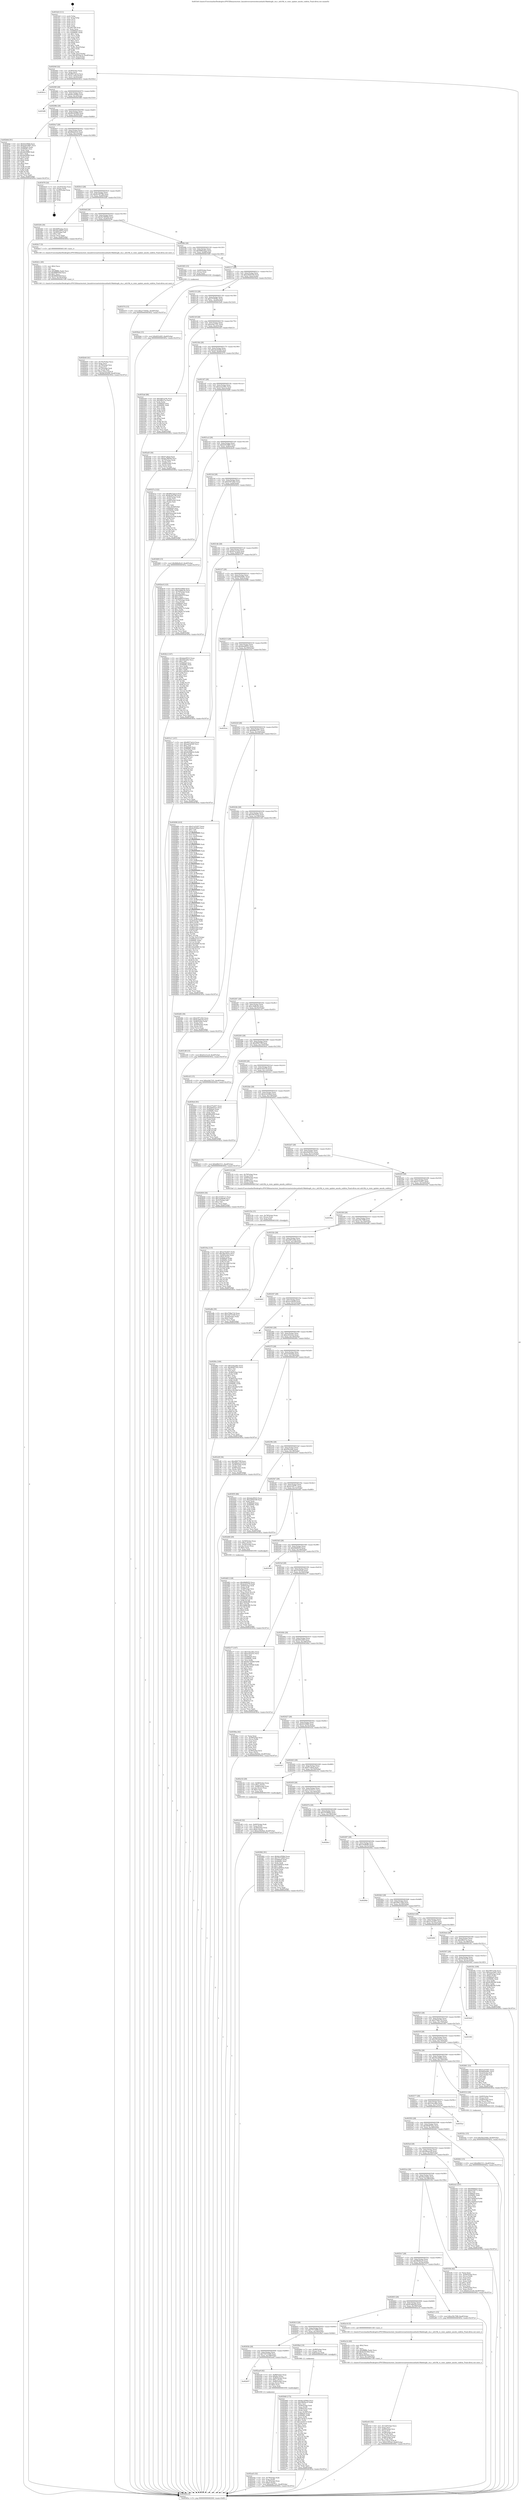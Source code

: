 digraph "0x401fe0" {
  label = "0x401fe0 (/mnt/c/Users/mathe/Desktop/tcc/POCII/binaries/extr_linuxdriversnetwirelessathath10kdebugfs_sta.c_ath10k_rx_stats_update_amsdu_subfrm_Final-ollvm.out::main(0))"
  labelloc = "t"
  node[shape=record]

  Entry [label="",width=0.3,height=0.3,shape=circle,fillcolor=black,style=filled]
  "0x40204f" [label="{
     0x40204f [32]\l
     | [instrs]\l
     &nbsp;&nbsp;0x40204f \<+6\>: mov -0xa8(%rbp),%eax\l
     &nbsp;&nbsp;0x402055 \<+2\>: mov %eax,%ecx\l
     &nbsp;&nbsp;0x402057 \<+6\>: sub $0x8837ab1d,%ecx\l
     &nbsp;&nbsp;0x40205d \<+6\>: mov %eax,-0xbc(%rbp)\l
     &nbsp;&nbsp;0x402063 \<+6\>: mov %ecx,-0xc0(%rbp)\l
     &nbsp;&nbsp;0x402069 \<+6\>: je 000000000040361e \<main+0x163e\>\l
  }"]
  "0x40361e" [label="{
     0x40361e\l
  }", style=dashed]
  "0x40206f" [label="{
     0x40206f [28]\l
     | [instrs]\l
     &nbsp;&nbsp;0x40206f \<+5\>: jmp 0000000000402074 \<main+0x94\>\l
     &nbsp;&nbsp;0x402074 \<+6\>: mov -0xbc(%rbp),%eax\l
     &nbsp;&nbsp;0x40207a \<+5\>: sub $0x8a1d506d,%eax\l
     &nbsp;&nbsp;0x40207f \<+6\>: mov %eax,-0xc4(%rbp)\l
     &nbsp;&nbsp;0x402085 \<+6\>: je 00000000004034f6 \<main+0x1516\>\l
  }"]
  Exit [label="",width=0.3,height=0.3,shape=circle,fillcolor=black,style=filled,peripheries=2]
  "0x4034f6" [label="{
     0x4034f6\l
  }", style=dashed]
  "0x40208b" [label="{
     0x40208b [28]\l
     | [instrs]\l
     &nbsp;&nbsp;0x40208b \<+5\>: jmp 0000000000402090 \<main+0xb0\>\l
     &nbsp;&nbsp;0x402090 \<+6\>: mov -0xbc(%rbp),%eax\l
     &nbsp;&nbsp;0x402096 \<+5\>: sub $0x8b343099,%eax\l
     &nbsp;&nbsp;0x40209b \<+6\>: mov %eax,-0xc8(%rbp)\l
     &nbsp;&nbsp;0x4020a1 \<+6\>: je 0000000000402b6d \<main+0xb8d\>\l
  }"]
  "0x403374" [label="{
     0x403374 [15]\l
     | [instrs]\l
     &nbsp;&nbsp;0x403374 \<+10\>: movl $0xa77503bc,-0xa8(%rbp)\l
     &nbsp;&nbsp;0x40337e \<+5\>: jmp 000000000040365a \<main+0x167a\>\l
  }"]
  "0x402b6d" [label="{
     0x402b6d [91]\l
     | [instrs]\l
     &nbsp;&nbsp;0x402b6d \<+5\>: mov $0x62339b8,%eax\l
     &nbsp;&nbsp;0x402b72 \<+5\>: mov $0xb2910887,%ecx\l
     &nbsp;&nbsp;0x402b77 \<+7\>: mov 0x4060a0,%edx\l
     &nbsp;&nbsp;0x402b7e \<+7\>: mov 0x40606c,%esi\l
     &nbsp;&nbsp;0x402b85 \<+2\>: mov %edx,%edi\l
     &nbsp;&nbsp;0x402b87 \<+6\>: add $0x4d24f9f0,%edi\l
     &nbsp;&nbsp;0x402b8d \<+3\>: sub $0x1,%edi\l
     &nbsp;&nbsp;0x402b90 \<+6\>: sub $0x4d24f9f0,%edi\l
     &nbsp;&nbsp;0x402b96 \<+3\>: imul %edi,%edx\l
     &nbsp;&nbsp;0x402b99 \<+3\>: and $0x1,%edx\l
     &nbsp;&nbsp;0x402b9c \<+3\>: cmp $0x0,%edx\l
     &nbsp;&nbsp;0x402b9f \<+4\>: sete %r8b\l
     &nbsp;&nbsp;0x402ba3 \<+3\>: cmp $0xa,%esi\l
     &nbsp;&nbsp;0x402ba6 \<+4\>: setl %r9b\l
     &nbsp;&nbsp;0x402baa \<+3\>: mov %r8b,%r10b\l
     &nbsp;&nbsp;0x402bad \<+3\>: and %r9b,%r10b\l
     &nbsp;&nbsp;0x402bb0 \<+3\>: xor %r9b,%r8b\l
     &nbsp;&nbsp;0x402bb3 \<+3\>: or %r8b,%r10b\l
     &nbsp;&nbsp;0x402bb6 \<+4\>: test $0x1,%r10b\l
     &nbsp;&nbsp;0x402bba \<+3\>: cmovne %ecx,%eax\l
     &nbsp;&nbsp;0x402bbd \<+6\>: mov %eax,-0xa8(%rbp)\l
     &nbsp;&nbsp;0x402bc3 \<+5\>: jmp 000000000040365a \<main+0x167a\>\l
  }"]
  "0x4020a7" [label="{
     0x4020a7 [28]\l
     | [instrs]\l
     &nbsp;&nbsp;0x4020a7 \<+5\>: jmp 00000000004020ac \<main+0xcc\>\l
     &nbsp;&nbsp;0x4020ac \<+6\>: mov -0xbc(%rbp),%eax\l
     &nbsp;&nbsp;0x4020b2 \<+5\>: sub $0x8b8a9ce5,%eax\l
     &nbsp;&nbsp;0x4020b7 \<+6\>: mov %eax,-0xcc(%rbp)\l
     &nbsp;&nbsp;0x4020bd \<+6\>: je 0000000000403478 \<main+0x1498\>\l
  }"]
  "0x40332c" [label="{
     0x40332c [15]\l
     | [instrs]\l
     &nbsp;&nbsp;0x40332c \<+10\>: movl $0x5be234de,-0xa8(%rbp)\l
     &nbsp;&nbsp;0x403336 \<+5\>: jmp 000000000040365a \<main+0x167a\>\l
  }"]
  "0x403478" [label="{
     0x403478 [24]\l
     | [instrs]\l
     &nbsp;&nbsp;0x403478 \<+7\>: mov -0xa0(%rbp),%rax\l
     &nbsp;&nbsp;0x40347f \<+2\>: mov (%rax),%eax\l
     &nbsp;&nbsp;0x403481 \<+4\>: lea -0x28(%rbp),%rsp\l
     &nbsp;&nbsp;0x403485 \<+1\>: pop %rbx\l
     &nbsp;&nbsp;0x403486 \<+2\>: pop %r12\l
     &nbsp;&nbsp;0x403488 \<+2\>: pop %r13\l
     &nbsp;&nbsp;0x40348a \<+2\>: pop %r14\l
     &nbsp;&nbsp;0x40348c \<+2\>: pop %r15\l
     &nbsp;&nbsp;0x40348e \<+1\>: pop %rbp\l
     &nbsp;&nbsp;0x40348f \<+1\>: ret\l
  }"]
  "0x4020c3" [label="{
     0x4020c3 [28]\l
     | [instrs]\l
     &nbsp;&nbsp;0x4020c3 \<+5\>: jmp 00000000004020c8 \<main+0xe8\>\l
     &nbsp;&nbsp;0x4020c8 \<+6\>: mov -0xbc(%rbp),%eax\l
     &nbsp;&nbsp;0x4020ce \<+5\>: sub $0x8e395786,%eax\l
     &nbsp;&nbsp;0x4020d3 \<+6\>: mov %eax,-0xd0(%rbp)\l
     &nbsp;&nbsp;0x4020d9 \<+6\>: je 00000000004032f4 \<main+0x1314\>\l
  }"]
  "0x40316a" [label="{
     0x40316a [110]\l
     | [instrs]\l
     &nbsp;&nbsp;0x40316a \<+5\>: mov $0xe275c837,%edx\l
     &nbsp;&nbsp;0x40316f \<+5\>: mov $0xc8d79222,%ecx\l
     &nbsp;&nbsp;0x403174 \<+4\>: mov -0x40(%rbp),%rax\l
     &nbsp;&nbsp;0x403178 \<+6\>: movl $0x0,(%rax)\l
     &nbsp;&nbsp;0x40317e \<+8\>: mov 0x4060a0,%r8d\l
     &nbsp;&nbsp;0x403186 \<+8\>: mov 0x40606c,%r9d\l
     &nbsp;&nbsp;0x40318e \<+3\>: mov %r8d,%r10d\l
     &nbsp;&nbsp;0x403191 \<+7\>: add $0xe34cc9b6,%r10d\l
     &nbsp;&nbsp;0x403198 \<+4\>: sub $0x1,%r10d\l
     &nbsp;&nbsp;0x40319c \<+7\>: sub $0xe34cc9b6,%r10d\l
     &nbsp;&nbsp;0x4031a3 \<+4\>: imul %r10d,%r8d\l
     &nbsp;&nbsp;0x4031a7 \<+4\>: and $0x1,%r8d\l
     &nbsp;&nbsp;0x4031ab \<+4\>: cmp $0x0,%r8d\l
     &nbsp;&nbsp;0x4031af \<+4\>: sete %r11b\l
     &nbsp;&nbsp;0x4031b3 \<+4\>: cmp $0xa,%r9d\l
     &nbsp;&nbsp;0x4031b7 \<+3\>: setl %bl\l
     &nbsp;&nbsp;0x4031ba \<+3\>: mov %r11b,%r14b\l
     &nbsp;&nbsp;0x4031bd \<+3\>: and %bl,%r14b\l
     &nbsp;&nbsp;0x4031c0 \<+3\>: xor %bl,%r11b\l
     &nbsp;&nbsp;0x4031c3 \<+3\>: or %r11b,%r14b\l
     &nbsp;&nbsp;0x4031c6 \<+4\>: test $0x1,%r14b\l
     &nbsp;&nbsp;0x4031ca \<+3\>: cmovne %ecx,%edx\l
     &nbsp;&nbsp;0x4031cd \<+6\>: mov %edx,-0xa8(%rbp)\l
     &nbsp;&nbsp;0x4031d3 \<+5\>: jmp 000000000040365a \<main+0x167a\>\l
  }"]
  "0x4032f4" [label="{
     0x4032f4 [30]\l
     | [instrs]\l
     &nbsp;&nbsp;0x4032f4 \<+5\>: mov $0x9d85a4aa,%eax\l
     &nbsp;&nbsp;0x4032f9 \<+5\>: mov $0x3bcd3852,%ecx\l
     &nbsp;&nbsp;0x4032fe \<+3\>: mov -0x29(%rbp),%dl\l
     &nbsp;&nbsp;0x403301 \<+3\>: test $0x1,%dl\l
     &nbsp;&nbsp;0x403304 \<+3\>: cmovne %ecx,%eax\l
     &nbsp;&nbsp;0x403307 \<+6\>: mov %eax,-0xa8(%rbp)\l
     &nbsp;&nbsp;0x40330d \<+5\>: jmp 000000000040365a \<main+0x167a\>\l
  }"]
  "0x4020df" [label="{
     0x4020df [28]\l
     | [instrs]\l
     &nbsp;&nbsp;0x4020df \<+5\>: jmp 00000000004020e4 \<main+0x104\>\l
     &nbsp;&nbsp;0x4020e4 \<+6\>: mov -0xbc(%rbp),%eax\l
     &nbsp;&nbsp;0x4020ea \<+5\>: sub $0x9a78850d,%eax\l
     &nbsp;&nbsp;0x4020ef \<+6\>: mov %eax,-0xd4(%rbp)\l
     &nbsp;&nbsp;0x4020f5 \<+6\>: je 0000000000402b17 \<main+0xb37\>\l
  }"]
  "0x40315b" [label="{
     0x40315b [15]\l
     | [instrs]\l
     &nbsp;&nbsp;0x40315b \<+4\>: mov -0x78(%rbp),%rax\l
     &nbsp;&nbsp;0x40315f \<+3\>: mov (%rax),%rax\l
     &nbsp;&nbsp;0x403162 \<+3\>: mov %rax,%rdi\l
     &nbsp;&nbsp;0x403165 \<+5\>: call 0000000000401030 \<free@plt\>\l
     | [calls]\l
     &nbsp;&nbsp;0x401030 \{1\} (unknown)\l
  }"]
  "0x402b17" [label="{
     0x402b17 [5]\l
     | [instrs]\l
     &nbsp;&nbsp;0x402b17 \<+5\>: call 0000000000401160 \<next_i\>\l
     | [calls]\l
     &nbsp;&nbsp;0x401160 \{1\} (/mnt/c/Users/mathe/Desktop/tcc/POCII/binaries/extr_linuxdriversnetwirelessathath10kdebugfs_sta.c_ath10k_rx_stats_update_amsdu_subfrm_Final-ollvm.out::next_i)\l
  }"]
  "0x4020fb" [label="{
     0x4020fb [28]\l
     | [instrs]\l
     &nbsp;&nbsp;0x4020fb \<+5\>: jmp 0000000000402100 \<main+0x120\>\l
     &nbsp;&nbsp;0x402100 \<+6\>: mov -0xbc(%rbp),%eax\l
     &nbsp;&nbsp;0x402106 \<+5\>: sub $0x9d85a4aa,%eax\l
     &nbsp;&nbsp;0x40210b \<+6\>: mov %eax,-0xd8(%rbp)\l
     &nbsp;&nbsp;0x402111 \<+6\>: je 0000000000403365 \<main+0x1385\>\l
  }"]
  "0x402e43" [label="{
     0x402e43 [52]\l
     | [instrs]\l
     &nbsp;&nbsp;0x402e43 \<+6\>: mov -0x1a0(%rbp),%ecx\l
     &nbsp;&nbsp;0x402e49 \<+3\>: imul %eax,%ecx\l
     &nbsp;&nbsp;0x402e4c \<+4\>: mov -0x60(%rbp),%rsi\l
     &nbsp;&nbsp;0x402e50 \<+3\>: mov (%rsi),%rsi\l
     &nbsp;&nbsp;0x402e53 \<+4\>: mov -0x58(%rbp),%rdi\l
     &nbsp;&nbsp;0x402e57 \<+3\>: movslq (%rdi),%rdi\l
     &nbsp;&nbsp;0x402e5a \<+4\>: mov (%rsi,%rdi,8),%rsi\l
     &nbsp;&nbsp;0x402e5e \<+4\>: mov -0x48(%rbp),%rdi\l
     &nbsp;&nbsp;0x402e62 \<+3\>: movslq (%rdi),%rdi\l
     &nbsp;&nbsp;0x402e65 \<+3\>: mov %ecx,(%rsi,%rdi,4)\l
     &nbsp;&nbsp;0x402e68 \<+10\>: movl $0x21955a0,-0xa8(%rbp)\l
     &nbsp;&nbsp;0x402e72 \<+5\>: jmp 000000000040365a \<main+0x167a\>\l
  }"]
  "0x403365" [label="{
     0x403365 [15]\l
     | [instrs]\l
     &nbsp;&nbsp;0x403365 \<+4\>: mov -0x60(%rbp),%rax\l
     &nbsp;&nbsp;0x403369 \<+3\>: mov (%rax),%rax\l
     &nbsp;&nbsp;0x40336c \<+3\>: mov %rax,%rdi\l
     &nbsp;&nbsp;0x40336f \<+5\>: call 0000000000401030 \<free@plt\>\l
     | [calls]\l
     &nbsp;&nbsp;0x401030 \{1\} (unknown)\l
  }"]
  "0x402117" [label="{
     0x402117 [28]\l
     | [instrs]\l
     &nbsp;&nbsp;0x402117 \<+5\>: jmp 000000000040211c \<main+0x13c\>\l
     &nbsp;&nbsp;0x40211c \<+6\>: mov -0xbc(%rbp),%eax\l
     &nbsp;&nbsp;0x402122 \<+5\>: sub $0xa5b9e539,%eax\l
     &nbsp;&nbsp;0x402127 \<+6\>: mov %eax,-0xdc(%rbp)\l
     &nbsp;&nbsp;0x40212d \<+6\>: je 00000000004030ab \<main+0x10cb\>\l
  }"]
  "0x402e1b" [label="{
     0x402e1b [40]\l
     | [instrs]\l
     &nbsp;&nbsp;0x402e1b \<+5\>: mov $0x2,%ecx\l
     &nbsp;&nbsp;0x402e20 \<+1\>: cltd\l
     &nbsp;&nbsp;0x402e21 \<+2\>: idiv %ecx\l
     &nbsp;&nbsp;0x402e23 \<+6\>: imul $0xfffffffe,%edx,%ecx\l
     &nbsp;&nbsp;0x402e29 \<+6\>: add $0x8c0d1902,%ecx\l
     &nbsp;&nbsp;0x402e2f \<+3\>: add $0x1,%ecx\l
     &nbsp;&nbsp;0x402e32 \<+6\>: sub $0x8c0d1902,%ecx\l
     &nbsp;&nbsp;0x402e38 \<+6\>: mov %ecx,-0x1a0(%rbp)\l
     &nbsp;&nbsp;0x402e3e \<+5\>: call 0000000000401160 \<next_i\>\l
     | [calls]\l
     &nbsp;&nbsp;0x401160 \{1\} (/mnt/c/Users/mathe/Desktop/tcc/POCII/binaries/extr_linuxdriversnetwirelessathath10kdebugfs_sta.c_ath10k_rx_stats_update_amsdu_subfrm_Final-ollvm.out::next_i)\l
  }"]
  "0x4030ab" [label="{
     0x4030ab [15]\l
     | [instrs]\l
     &nbsp;&nbsp;0x4030ab \<+10\>: movl $0x603c645,-0xa8(%rbp)\l
     &nbsp;&nbsp;0x4030b5 \<+5\>: jmp 000000000040365a \<main+0x167a\>\l
  }"]
  "0x402133" [label="{
     0x402133 [28]\l
     | [instrs]\l
     &nbsp;&nbsp;0x402133 \<+5\>: jmp 0000000000402138 \<main+0x158\>\l
     &nbsp;&nbsp;0x402138 \<+6\>: mov -0xbc(%rbp),%eax\l
     &nbsp;&nbsp;0x40213e \<+5\>: sub $0xa77503bc,%eax\l
     &nbsp;&nbsp;0x402143 \<+6\>: mov %eax,-0xe0(%rbp)\l
     &nbsp;&nbsp;0x402149 \<+6\>: je 00000000004033a6 \<main+0x13c6\>\l
  }"]
  "0x402d63" [label="{
     0x402d63 [128]\l
     | [instrs]\l
     &nbsp;&nbsp;0x402d63 \<+5\>: mov $0xfdbf6453,%ecx\l
     &nbsp;&nbsp;0x402d68 \<+5\>: mov $0xdc2fc078,%edx\l
     &nbsp;&nbsp;0x402d6d \<+4\>: mov -0x60(%rbp),%rdi\l
     &nbsp;&nbsp;0x402d71 \<+3\>: mov (%rdi),%rdi\l
     &nbsp;&nbsp;0x402d74 \<+4\>: mov -0x58(%rbp),%rsi\l
     &nbsp;&nbsp;0x402d78 \<+3\>: movslq (%rsi),%rsi\l
     &nbsp;&nbsp;0x402d7b \<+4\>: mov %rax,(%rdi,%rsi,8)\l
     &nbsp;&nbsp;0x402d7f \<+4\>: mov -0x48(%rbp),%rax\l
     &nbsp;&nbsp;0x402d83 \<+6\>: movl $0x0,(%rax)\l
     &nbsp;&nbsp;0x402d89 \<+8\>: mov 0x4060a0,%r8d\l
     &nbsp;&nbsp;0x402d91 \<+8\>: mov 0x40606c,%r9d\l
     &nbsp;&nbsp;0x402d99 \<+3\>: mov %r8d,%r10d\l
     &nbsp;&nbsp;0x402d9c \<+7\>: add $0x1b8db380,%r10d\l
     &nbsp;&nbsp;0x402da3 \<+4\>: sub $0x1,%r10d\l
     &nbsp;&nbsp;0x402da7 \<+7\>: sub $0x1b8db380,%r10d\l
     &nbsp;&nbsp;0x402dae \<+4\>: imul %r10d,%r8d\l
     &nbsp;&nbsp;0x402db2 \<+4\>: and $0x1,%r8d\l
     &nbsp;&nbsp;0x402db6 \<+4\>: cmp $0x0,%r8d\l
     &nbsp;&nbsp;0x402dba \<+4\>: sete %r11b\l
     &nbsp;&nbsp;0x402dbe \<+4\>: cmp $0xa,%r9d\l
     &nbsp;&nbsp;0x402dc2 \<+3\>: setl %bl\l
     &nbsp;&nbsp;0x402dc5 \<+3\>: mov %r11b,%r14b\l
     &nbsp;&nbsp;0x402dc8 \<+3\>: and %bl,%r14b\l
     &nbsp;&nbsp;0x402dcb \<+3\>: xor %bl,%r11b\l
     &nbsp;&nbsp;0x402dce \<+3\>: or %r11b,%r14b\l
     &nbsp;&nbsp;0x402dd1 \<+4\>: test $0x1,%r14b\l
     &nbsp;&nbsp;0x402dd5 \<+3\>: cmovne %edx,%ecx\l
     &nbsp;&nbsp;0x402dd8 \<+6\>: mov %ecx,-0xa8(%rbp)\l
     &nbsp;&nbsp;0x402dde \<+5\>: jmp 000000000040365a \<main+0x167a\>\l
  }"]
  "0x4033a6" [label="{
     0x4033a6 [86]\l
     | [instrs]\l
     &nbsp;&nbsp;0x4033a6 \<+5\>: mov $0xe687a33b,%eax\l
     &nbsp;&nbsp;0x4033ab \<+5\>: mov $0x2ff527ca,%ecx\l
     &nbsp;&nbsp;0x4033b0 \<+2\>: xor %edx,%edx\l
     &nbsp;&nbsp;0x4033b2 \<+7\>: mov 0x4060a0,%esi\l
     &nbsp;&nbsp;0x4033b9 \<+7\>: mov 0x40606c,%edi\l
     &nbsp;&nbsp;0x4033c0 \<+3\>: sub $0x1,%edx\l
     &nbsp;&nbsp;0x4033c3 \<+3\>: mov %esi,%r8d\l
     &nbsp;&nbsp;0x4033c6 \<+3\>: add %edx,%r8d\l
     &nbsp;&nbsp;0x4033c9 \<+4\>: imul %r8d,%esi\l
     &nbsp;&nbsp;0x4033cd \<+3\>: and $0x1,%esi\l
     &nbsp;&nbsp;0x4033d0 \<+3\>: cmp $0x0,%esi\l
     &nbsp;&nbsp;0x4033d3 \<+4\>: sete %r9b\l
     &nbsp;&nbsp;0x4033d7 \<+3\>: cmp $0xa,%edi\l
     &nbsp;&nbsp;0x4033da \<+4\>: setl %r10b\l
     &nbsp;&nbsp;0x4033de \<+3\>: mov %r9b,%r11b\l
     &nbsp;&nbsp;0x4033e1 \<+3\>: and %r10b,%r11b\l
     &nbsp;&nbsp;0x4033e4 \<+3\>: xor %r10b,%r9b\l
     &nbsp;&nbsp;0x4033e7 \<+3\>: or %r9b,%r11b\l
     &nbsp;&nbsp;0x4033ea \<+4\>: test $0x1,%r11b\l
     &nbsp;&nbsp;0x4033ee \<+3\>: cmovne %ecx,%eax\l
     &nbsp;&nbsp;0x4033f1 \<+6\>: mov %eax,-0xa8(%rbp)\l
     &nbsp;&nbsp;0x4033f7 \<+5\>: jmp 000000000040365a \<main+0x167a\>\l
  }"]
  "0x40214f" [label="{
     0x40214f [28]\l
     | [instrs]\l
     &nbsp;&nbsp;0x40214f \<+5\>: jmp 0000000000402154 \<main+0x174\>\l
     &nbsp;&nbsp;0x402154 \<+6\>: mov -0xbc(%rbp),%eax\l
     &nbsp;&nbsp;0x40215a \<+5\>: sub $0xac8a7101,%eax\l
     &nbsp;&nbsp;0x40215f \<+6\>: mov %eax,-0xe4(%rbp)\l
     &nbsp;&nbsp;0x402165 \<+6\>: je 0000000000402af3 \<main+0xb13\>\l
  }"]
  "0x402c6f" [label="{
     0x402c6f [32]\l
     | [instrs]\l
     &nbsp;&nbsp;0x402c6f \<+4\>: mov -0x60(%rbp),%rdi\l
     &nbsp;&nbsp;0x402c73 \<+3\>: mov %rax,(%rdi)\l
     &nbsp;&nbsp;0x402c76 \<+4\>: mov -0x58(%rbp),%rax\l
     &nbsp;&nbsp;0x402c7a \<+6\>: movl $0x0,(%rax)\l
     &nbsp;&nbsp;0x402c80 \<+10\>: movl $0xee50e9eb,-0xa8(%rbp)\l
     &nbsp;&nbsp;0x402c8a \<+5\>: jmp 000000000040365a \<main+0x167a\>\l
  }"]
  "0x402af3" [label="{
     0x402af3 [36]\l
     | [instrs]\l
     &nbsp;&nbsp;0x402af3 \<+5\>: mov $0xf7c26ed,%eax\l
     &nbsp;&nbsp;0x402af8 \<+5\>: mov $0x9a78850d,%ecx\l
     &nbsp;&nbsp;0x402afd \<+4\>: mov -0x70(%rbp),%rdx\l
     &nbsp;&nbsp;0x402b01 \<+2\>: mov (%rdx),%esi\l
     &nbsp;&nbsp;0x402b03 \<+4\>: mov -0x80(%rbp),%rdx\l
     &nbsp;&nbsp;0x402b07 \<+2\>: cmp (%rdx),%esi\l
     &nbsp;&nbsp;0x402b09 \<+3\>: cmovl %ecx,%eax\l
     &nbsp;&nbsp;0x402b0c \<+6\>: mov %eax,-0xa8(%rbp)\l
     &nbsp;&nbsp;0x402b12 \<+5\>: jmp 000000000040365a \<main+0x167a\>\l
  }"]
  "0x40216b" [label="{
     0x40216b [28]\l
     | [instrs]\l
     &nbsp;&nbsp;0x40216b \<+5\>: jmp 0000000000402170 \<main+0x190\>\l
     &nbsp;&nbsp;0x402170 \<+6\>: mov -0xbc(%rbp),%eax\l
     &nbsp;&nbsp;0x402176 \<+5\>: sub $0xadc0e0d0,%eax\l
     &nbsp;&nbsp;0x40217b \<+6\>: mov %eax,-0xe8(%rbp)\l
     &nbsp;&nbsp;0x402181 \<+6\>: je 000000000040327a \<main+0x129a\>\l
  }"]
  "0x402b44" [label="{
     0x402b44 [41]\l
     | [instrs]\l
     &nbsp;&nbsp;0x402b44 \<+6\>: mov -0x19c(%rbp),%ecx\l
     &nbsp;&nbsp;0x402b4a \<+3\>: imul %eax,%ecx\l
     &nbsp;&nbsp;0x402b4d \<+4\>: mov -0x78(%rbp),%rsi\l
     &nbsp;&nbsp;0x402b51 \<+3\>: mov (%rsi),%rsi\l
     &nbsp;&nbsp;0x402b54 \<+4\>: mov -0x70(%rbp),%rdi\l
     &nbsp;&nbsp;0x402b58 \<+3\>: movslq (%rdi),%rdi\l
     &nbsp;&nbsp;0x402b5b \<+3\>: mov %ecx,(%rsi,%rdi,4)\l
     &nbsp;&nbsp;0x402b5e \<+10\>: movl $0x8b343099,-0xa8(%rbp)\l
     &nbsp;&nbsp;0x402b68 \<+5\>: jmp 000000000040365a \<main+0x167a\>\l
  }"]
  "0x40327a" [label="{
     0x40327a [122]\l
     | [instrs]\l
     &nbsp;&nbsp;0x40327a \<+5\>: mov $0x8837ab1d,%eax\l
     &nbsp;&nbsp;0x40327f \<+5\>: mov $0x8e395786,%ecx\l
     &nbsp;&nbsp;0x403284 \<+4\>: mov -0x40(%rbp),%rdx\l
     &nbsp;&nbsp;0x403288 \<+2\>: mov (%rdx),%esi\l
     &nbsp;&nbsp;0x40328a \<+4\>: mov -0x68(%rbp),%rdx\l
     &nbsp;&nbsp;0x40328e \<+2\>: cmp (%rdx),%esi\l
     &nbsp;&nbsp;0x403290 \<+4\>: setl %dil\l
     &nbsp;&nbsp;0x403294 \<+4\>: and $0x1,%dil\l
     &nbsp;&nbsp;0x403298 \<+4\>: mov %dil,-0x29(%rbp)\l
     &nbsp;&nbsp;0x40329c \<+7\>: mov 0x4060a0,%esi\l
     &nbsp;&nbsp;0x4032a3 \<+8\>: mov 0x40606c,%r8d\l
     &nbsp;&nbsp;0x4032ab \<+3\>: mov %esi,%r9d\l
     &nbsp;&nbsp;0x4032ae \<+7\>: add $0xb3eea3d4,%r9d\l
     &nbsp;&nbsp;0x4032b5 \<+4\>: sub $0x1,%r9d\l
     &nbsp;&nbsp;0x4032b9 \<+7\>: sub $0xb3eea3d4,%r9d\l
     &nbsp;&nbsp;0x4032c0 \<+4\>: imul %r9d,%esi\l
     &nbsp;&nbsp;0x4032c4 \<+3\>: and $0x1,%esi\l
     &nbsp;&nbsp;0x4032c7 \<+3\>: cmp $0x0,%esi\l
     &nbsp;&nbsp;0x4032ca \<+4\>: sete %dil\l
     &nbsp;&nbsp;0x4032ce \<+4\>: cmp $0xa,%r8d\l
     &nbsp;&nbsp;0x4032d2 \<+4\>: setl %r10b\l
     &nbsp;&nbsp;0x4032d6 \<+3\>: mov %dil,%r11b\l
     &nbsp;&nbsp;0x4032d9 \<+3\>: and %r10b,%r11b\l
     &nbsp;&nbsp;0x4032dc \<+3\>: xor %r10b,%dil\l
     &nbsp;&nbsp;0x4032df \<+3\>: or %dil,%r11b\l
     &nbsp;&nbsp;0x4032e2 \<+4\>: test $0x1,%r11b\l
     &nbsp;&nbsp;0x4032e6 \<+3\>: cmovne %ecx,%eax\l
     &nbsp;&nbsp;0x4032e9 \<+6\>: mov %eax,-0xa8(%rbp)\l
     &nbsp;&nbsp;0x4032ef \<+5\>: jmp 000000000040365a \<main+0x167a\>\l
  }"]
  "0x402187" [label="{
     0x402187 [28]\l
     | [instrs]\l
     &nbsp;&nbsp;0x402187 \<+5\>: jmp 000000000040218c \<main+0x1ac\>\l
     &nbsp;&nbsp;0x40218c \<+6\>: mov -0xbc(%rbp),%eax\l
     &nbsp;&nbsp;0x402192 \<+5\>: sub $0xae2e2401,%eax\l
     &nbsp;&nbsp;0x402197 \<+6\>: mov %eax,-0xec(%rbp)\l
     &nbsp;&nbsp;0x40219d \<+6\>: je 0000000000403469 \<main+0x1489\>\l
  }"]
  "0x402b1c" [label="{
     0x402b1c [40]\l
     | [instrs]\l
     &nbsp;&nbsp;0x402b1c \<+5\>: mov $0x2,%ecx\l
     &nbsp;&nbsp;0x402b21 \<+1\>: cltd\l
     &nbsp;&nbsp;0x402b22 \<+2\>: idiv %ecx\l
     &nbsp;&nbsp;0x402b24 \<+6\>: imul $0xfffffffe,%edx,%ecx\l
     &nbsp;&nbsp;0x402b2a \<+6\>: sub $0x8680302f,%ecx\l
     &nbsp;&nbsp;0x402b30 \<+3\>: add $0x1,%ecx\l
     &nbsp;&nbsp;0x402b33 \<+6\>: add $0x8680302f,%ecx\l
     &nbsp;&nbsp;0x402b39 \<+6\>: mov %ecx,-0x19c(%rbp)\l
     &nbsp;&nbsp;0x402b3f \<+5\>: call 0000000000401160 \<next_i\>\l
     | [calls]\l
     &nbsp;&nbsp;0x401160 \{1\} (/mnt/c/Users/mathe/Desktop/tcc/POCII/binaries/extr_linuxdriversnetwirelessathath10kdebugfs_sta.c_ath10k_rx_stats_update_amsdu_subfrm_Final-ollvm.out::next_i)\l
  }"]
  "0x403469" [label="{
     0x403469 [15]\l
     | [instrs]\l
     &nbsp;&nbsp;0x403469 \<+10\>: movl $0x8b8a9ce5,-0xa8(%rbp)\l
     &nbsp;&nbsp;0x403473 \<+5\>: jmp 000000000040365a \<main+0x167a\>\l
  }"]
  "0x4021a3" [label="{
     0x4021a3 [28]\l
     | [instrs]\l
     &nbsp;&nbsp;0x4021a3 \<+5\>: jmp 00000000004021a8 \<main+0x1c8\>\l
     &nbsp;&nbsp;0x4021a8 \<+6\>: mov -0xbc(%rbp),%eax\l
     &nbsp;&nbsp;0x4021ae \<+5\>: sub $0xb2910887,%eax\l
     &nbsp;&nbsp;0x4021b3 \<+6\>: mov %eax,-0xf0(%rbp)\l
     &nbsp;&nbsp;0x4021b9 \<+6\>: je 0000000000402bc8 \<main+0xbe8\>\l
  }"]
  "0x402ad3" [label="{
     0x402ad3 [32]\l
     | [instrs]\l
     &nbsp;&nbsp;0x402ad3 \<+4\>: mov -0x78(%rbp),%rdi\l
     &nbsp;&nbsp;0x402ad7 \<+3\>: mov %rax,(%rdi)\l
     &nbsp;&nbsp;0x402ada \<+4\>: mov -0x70(%rbp),%rax\l
     &nbsp;&nbsp;0x402ade \<+6\>: movl $0x0,(%rax)\l
     &nbsp;&nbsp;0x402ae4 \<+10\>: movl $0xac8a7101,-0xa8(%rbp)\l
     &nbsp;&nbsp;0x402aee \<+5\>: jmp 000000000040365a \<main+0x167a\>\l
  }"]
  "0x402bc8" [label="{
     0x402bc8 [123]\l
     | [instrs]\l
     &nbsp;&nbsp;0x402bc8 \<+5\>: mov $0x62339b8,%eax\l
     &nbsp;&nbsp;0x402bcd \<+5\>: mov $0xcc8d8c2b,%ecx\l
     &nbsp;&nbsp;0x402bd2 \<+4\>: mov -0x70(%rbp),%rdx\l
     &nbsp;&nbsp;0x402bd6 \<+2\>: mov (%rdx),%esi\l
     &nbsp;&nbsp;0x402bd8 \<+6\>: add $0x2d46f37f,%esi\l
     &nbsp;&nbsp;0x402bde \<+3\>: add $0x1,%esi\l
     &nbsp;&nbsp;0x402be1 \<+6\>: sub $0x2d46f37f,%esi\l
     &nbsp;&nbsp;0x402be7 \<+4\>: mov -0x70(%rbp),%rdx\l
     &nbsp;&nbsp;0x402beb \<+2\>: mov %esi,(%rdx)\l
     &nbsp;&nbsp;0x402bed \<+7\>: mov 0x4060a0,%esi\l
     &nbsp;&nbsp;0x402bf4 \<+7\>: mov 0x40606c,%edi\l
     &nbsp;&nbsp;0x402bfb \<+3\>: mov %esi,%r8d\l
     &nbsp;&nbsp;0x402bfe \<+7\>: add $0x7f926c74,%r8d\l
     &nbsp;&nbsp;0x402c05 \<+4\>: sub $0x1,%r8d\l
     &nbsp;&nbsp;0x402c09 \<+7\>: sub $0x7f926c74,%r8d\l
     &nbsp;&nbsp;0x402c10 \<+4\>: imul %r8d,%esi\l
     &nbsp;&nbsp;0x402c14 \<+3\>: and $0x1,%esi\l
     &nbsp;&nbsp;0x402c17 \<+3\>: cmp $0x0,%esi\l
     &nbsp;&nbsp;0x402c1a \<+4\>: sete %r9b\l
     &nbsp;&nbsp;0x402c1e \<+3\>: cmp $0xa,%edi\l
     &nbsp;&nbsp;0x402c21 \<+4\>: setl %r10b\l
     &nbsp;&nbsp;0x402c25 \<+3\>: mov %r9b,%r11b\l
     &nbsp;&nbsp;0x402c28 \<+3\>: and %r10b,%r11b\l
     &nbsp;&nbsp;0x402c2b \<+3\>: xor %r10b,%r9b\l
     &nbsp;&nbsp;0x402c2e \<+3\>: or %r9b,%r11b\l
     &nbsp;&nbsp;0x402c31 \<+4\>: test $0x1,%r11b\l
     &nbsp;&nbsp;0x402c35 \<+3\>: cmovne %ecx,%eax\l
     &nbsp;&nbsp;0x402c38 \<+6\>: mov %eax,-0xa8(%rbp)\l
     &nbsp;&nbsp;0x402c3e \<+5\>: jmp 000000000040365a \<main+0x167a\>\l
  }"]
  "0x4021bf" [label="{
     0x4021bf [28]\l
     | [instrs]\l
     &nbsp;&nbsp;0x4021bf \<+5\>: jmp 00000000004021c4 \<main+0x1e4\>\l
     &nbsp;&nbsp;0x4021c4 \<+6\>: mov -0xbc(%rbp),%eax\l
     &nbsp;&nbsp;0x4021ca \<+5\>: sub $0xb397c043,%eax\l
     &nbsp;&nbsp;0x4021cf \<+6\>: mov %eax,-0xf4(%rbp)\l
     &nbsp;&nbsp;0x4021d5 \<+6\>: je 0000000000402fc2 \<main+0xfe2\>\l
  }"]
  "0x402657" [label="{
     0x402657\l
  }", style=dashed]
  "0x402fc2" [label="{
     0x402fc2 [147]\l
     | [instrs]\l
     &nbsp;&nbsp;0x402fc2 \<+5\>: mov $0xbded9523,%eax\l
     &nbsp;&nbsp;0x402fc7 \<+5\>: mov $0xf3f2cb0e,%ecx\l
     &nbsp;&nbsp;0x402fcc \<+2\>: mov $0x1,%dl\l
     &nbsp;&nbsp;0x402fce \<+7\>: mov 0x4060a0,%esi\l
     &nbsp;&nbsp;0x402fd5 \<+7\>: mov 0x40606c,%edi\l
     &nbsp;&nbsp;0x402fdc \<+3\>: mov %esi,%r8d\l
     &nbsp;&nbsp;0x402fdf \<+7\>: sub $0x1cbf0e08,%r8d\l
     &nbsp;&nbsp;0x402fe6 \<+4\>: sub $0x1,%r8d\l
     &nbsp;&nbsp;0x402fea \<+7\>: add $0x1cbf0e08,%r8d\l
     &nbsp;&nbsp;0x402ff1 \<+4\>: imul %r8d,%esi\l
     &nbsp;&nbsp;0x402ff5 \<+3\>: and $0x1,%esi\l
     &nbsp;&nbsp;0x402ff8 \<+3\>: cmp $0x0,%esi\l
     &nbsp;&nbsp;0x402ffb \<+4\>: sete %r9b\l
     &nbsp;&nbsp;0x402fff \<+3\>: cmp $0xa,%edi\l
     &nbsp;&nbsp;0x403002 \<+4\>: setl %r10b\l
     &nbsp;&nbsp;0x403006 \<+3\>: mov %r9b,%r11b\l
     &nbsp;&nbsp;0x403009 \<+4\>: xor $0xff,%r11b\l
     &nbsp;&nbsp;0x40300d \<+3\>: mov %r10b,%bl\l
     &nbsp;&nbsp;0x403010 \<+3\>: xor $0xff,%bl\l
     &nbsp;&nbsp;0x403013 \<+3\>: xor $0x1,%dl\l
     &nbsp;&nbsp;0x403016 \<+3\>: mov %r11b,%r14b\l
     &nbsp;&nbsp;0x403019 \<+4\>: and $0xff,%r14b\l
     &nbsp;&nbsp;0x40301d \<+3\>: and %dl,%r9b\l
     &nbsp;&nbsp;0x403020 \<+3\>: mov %bl,%r15b\l
     &nbsp;&nbsp;0x403023 \<+4\>: and $0xff,%r15b\l
     &nbsp;&nbsp;0x403027 \<+3\>: and %dl,%r10b\l
     &nbsp;&nbsp;0x40302a \<+3\>: or %r9b,%r14b\l
     &nbsp;&nbsp;0x40302d \<+3\>: or %r10b,%r15b\l
     &nbsp;&nbsp;0x403030 \<+3\>: xor %r15b,%r14b\l
     &nbsp;&nbsp;0x403033 \<+3\>: or %bl,%r11b\l
     &nbsp;&nbsp;0x403036 \<+4\>: xor $0xff,%r11b\l
     &nbsp;&nbsp;0x40303a \<+3\>: or $0x1,%dl\l
     &nbsp;&nbsp;0x40303d \<+3\>: and %dl,%r11b\l
     &nbsp;&nbsp;0x403040 \<+3\>: or %r11b,%r14b\l
     &nbsp;&nbsp;0x403043 \<+4\>: test $0x1,%r14b\l
     &nbsp;&nbsp;0x403047 \<+3\>: cmovne %ecx,%eax\l
     &nbsp;&nbsp;0x40304a \<+6\>: mov %eax,-0xa8(%rbp)\l
     &nbsp;&nbsp;0x403050 \<+5\>: jmp 000000000040365a \<main+0x167a\>\l
  }"]
  "0x4021db" [label="{
     0x4021db [28]\l
     | [instrs]\l
     &nbsp;&nbsp;0x4021db \<+5\>: jmp 00000000004021e0 \<main+0x200\>\l
     &nbsp;&nbsp;0x4021e0 \<+6\>: mov -0xbc(%rbp),%eax\l
     &nbsp;&nbsp;0x4021e6 \<+5\>: sub $0xb5c21ec8,%eax\l
     &nbsp;&nbsp;0x4021eb \<+6\>: mov %eax,-0xf8(%rbp)\l
     &nbsp;&nbsp;0x4021f1 \<+6\>: je 00000000004031e7 \<main+0x1207\>\l
  }"]
  "0x402aa9" [label="{
     0x402aa9 [42]\l
     | [instrs]\l
     &nbsp;&nbsp;0x402aa9 \<+7\>: mov -0x88(%rbp),%rax\l
     &nbsp;&nbsp;0x402ab0 \<+6\>: movl $0x64,(%rax)\l
     &nbsp;&nbsp;0x402ab6 \<+4\>: mov -0x80(%rbp),%rax\l
     &nbsp;&nbsp;0x402aba \<+6\>: movl $0x1,(%rax)\l
     &nbsp;&nbsp;0x402ac0 \<+4\>: mov -0x80(%rbp),%rax\l
     &nbsp;&nbsp;0x402ac4 \<+3\>: movslq (%rax),%rax\l
     &nbsp;&nbsp;0x402ac7 \<+4\>: shl $0x2,%rax\l
     &nbsp;&nbsp;0x402acb \<+3\>: mov %rax,%rdi\l
     &nbsp;&nbsp;0x402ace \<+5\>: call 0000000000401050 \<malloc@plt\>\l
     | [calls]\l
     &nbsp;&nbsp;0x401050 \{1\} (unknown)\l
  }"]
  "0x4031e7" [label="{
     0x4031e7 [147]\l
     | [instrs]\l
     &nbsp;&nbsp;0x4031e7 \<+5\>: mov $0x8837ab1d,%eax\l
     &nbsp;&nbsp;0x4031ec \<+5\>: mov $0xadc0e0d0,%ecx\l
     &nbsp;&nbsp;0x4031f1 \<+2\>: mov $0x1,%dl\l
     &nbsp;&nbsp;0x4031f3 \<+7\>: mov 0x4060a0,%esi\l
     &nbsp;&nbsp;0x4031fa \<+7\>: mov 0x40606c,%edi\l
     &nbsp;&nbsp;0x403201 \<+3\>: mov %esi,%r8d\l
     &nbsp;&nbsp;0x403204 \<+7\>: add $0x42408d1b,%r8d\l
     &nbsp;&nbsp;0x40320b \<+4\>: sub $0x1,%r8d\l
     &nbsp;&nbsp;0x40320f \<+7\>: sub $0x42408d1b,%r8d\l
     &nbsp;&nbsp;0x403216 \<+4\>: imul %r8d,%esi\l
     &nbsp;&nbsp;0x40321a \<+3\>: and $0x1,%esi\l
     &nbsp;&nbsp;0x40321d \<+3\>: cmp $0x0,%esi\l
     &nbsp;&nbsp;0x403220 \<+4\>: sete %r9b\l
     &nbsp;&nbsp;0x403224 \<+3\>: cmp $0xa,%edi\l
     &nbsp;&nbsp;0x403227 \<+4\>: setl %r10b\l
     &nbsp;&nbsp;0x40322b \<+3\>: mov %r9b,%r11b\l
     &nbsp;&nbsp;0x40322e \<+4\>: xor $0xff,%r11b\l
     &nbsp;&nbsp;0x403232 \<+3\>: mov %r10b,%bl\l
     &nbsp;&nbsp;0x403235 \<+3\>: xor $0xff,%bl\l
     &nbsp;&nbsp;0x403238 \<+3\>: xor $0x0,%dl\l
     &nbsp;&nbsp;0x40323b \<+3\>: mov %r11b,%r14b\l
     &nbsp;&nbsp;0x40323e \<+4\>: and $0x0,%r14b\l
     &nbsp;&nbsp;0x403242 \<+3\>: and %dl,%r9b\l
     &nbsp;&nbsp;0x403245 \<+3\>: mov %bl,%r15b\l
     &nbsp;&nbsp;0x403248 \<+4\>: and $0x0,%r15b\l
     &nbsp;&nbsp;0x40324c \<+3\>: and %dl,%r10b\l
     &nbsp;&nbsp;0x40324f \<+3\>: or %r9b,%r14b\l
     &nbsp;&nbsp;0x403252 \<+3\>: or %r10b,%r15b\l
     &nbsp;&nbsp;0x403255 \<+3\>: xor %r15b,%r14b\l
     &nbsp;&nbsp;0x403258 \<+3\>: or %bl,%r11b\l
     &nbsp;&nbsp;0x40325b \<+4\>: xor $0xff,%r11b\l
     &nbsp;&nbsp;0x40325f \<+3\>: or $0x0,%dl\l
     &nbsp;&nbsp;0x403262 \<+3\>: and %dl,%r11b\l
     &nbsp;&nbsp;0x403265 \<+3\>: or %r11b,%r14b\l
     &nbsp;&nbsp;0x403268 \<+4\>: test $0x1,%r14b\l
     &nbsp;&nbsp;0x40326c \<+3\>: cmovne %ecx,%eax\l
     &nbsp;&nbsp;0x40326f \<+6\>: mov %eax,-0xa8(%rbp)\l
     &nbsp;&nbsp;0x403275 \<+5\>: jmp 000000000040365a \<main+0x167a\>\l
  }"]
  "0x4021f7" [label="{
     0x4021f7 [28]\l
     | [instrs]\l
     &nbsp;&nbsp;0x4021f7 \<+5\>: jmp 00000000004021fc \<main+0x21c\>\l
     &nbsp;&nbsp;0x4021fc \<+6\>: mov -0xbc(%rbp),%eax\l
     &nbsp;&nbsp;0x402202 \<+5\>: sub $0xb60e6d81,%eax\l
     &nbsp;&nbsp;0x402207 \<+6\>: mov %eax,-0xfc(%rbp)\l
     &nbsp;&nbsp;0x40220d \<+6\>: je 0000000000402696 \<main+0x6b6\>\l
  }"]
  "0x4029d0" [label="{
     0x4029d0 [172]\l
     | [instrs]\l
     &nbsp;&nbsp;0x4029d0 \<+5\>: mov $0x8a1d506d,%ecx\l
     &nbsp;&nbsp;0x4029d5 \<+5\>: mov $0x5fb00a10,%edx\l
     &nbsp;&nbsp;0x4029da \<+3\>: mov $0x1,%sil\l
     &nbsp;&nbsp;0x4029dd \<+7\>: mov -0x90(%rbp),%rdi\l
     &nbsp;&nbsp;0x4029e4 \<+2\>: mov %eax,(%rdi)\l
     &nbsp;&nbsp;0x4029e6 \<+7\>: mov -0x90(%rbp),%rdi\l
     &nbsp;&nbsp;0x4029ed \<+2\>: mov (%rdi),%eax\l
     &nbsp;&nbsp;0x4029ef \<+3\>: mov %eax,-0x30(%rbp)\l
     &nbsp;&nbsp;0x4029f2 \<+7\>: mov 0x4060a0,%eax\l
     &nbsp;&nbsp;0x4029f9 \<+8\>: mov 0x40606c,%r8d\l
     &nbsp;&nbsp;0x402a01 \<+3\>: mov %eax,%r9d\l
     &nbsp;&nbsp;0x402a04 \<+7\>: add $0x1efc9e12,%r9d\l
     &nbsp;&nbsp;0x402a0b \<+4\>: sub $0x1,%r9d\l
     &nbsp;&nbsp;0x402a0f \<+7\>: sub $0x1efc9e12,%r9d\l
     &nbsp;&nbsp;0x402a16 \<+4\>: imul %r9d,%eax\l
     &nbsp;&nbsp;0x402a1a \<+3\>: and $0x1,%eax\l
     &nbsp;&nbsp;0x402a1d \<+3\>: cmp $0x0,%eax\l
     &nbsp;&nbsp;0x402a20 \<+4\>: sete %r10b\l
     &nbsp;&nbsp;0x402a24 \<+4\>: cmp $0xa,%r8d\l
     &nbsp;&nbsp;0x402a28 \<+4\>: setl %r11b\l
     &nbsp;&nbsp;0x402a2c \<+3\>: mov %r10b,%bl\l
     &nbsp;&nbsp;0x402a2f \<+3\>: xor $0xff,%bl\l
     &nbsp;&nbsp;0x402a32 \<+3\>: mov %r11b,%r14b\l
     &nbsp;&nbsp;0x402a35 \<+4\>: xor $0xff,%r14b\l
     &nbsp;&nbsp;0x402a39 \<+4\>: xor $0x0,%sil\l
     &nbsp;&nbsp;0x402a3d \<+3\>: mov %bl,%r15b\l
     &nbsp;&nbsp;0x402a40 \<+4\>: and $0x0,%r15b\l
     &nbsp;&nbsp;0x402a44 \<+3\>: and %sil,%r10b\l
     &nbsp;&nbsp;0x402a47 \<+3\>: mov %r14b,%r12b\l
     &nbsp;&nbsp;0x402a4a \<+4\>: and $0x0,%r12b\l
     &nbsp;&nbsp;0x402a4e \<+3\>: and %sil,%r11b\l
     &nbsp;&nbsp;0x402a51 \<+3\>: or %r10b,%r15b\l
     &nbsp;&nbsp;0x402a54 \<+3\>: or %r11b,%r12b\l
     &nbsp;&nbsp;0x402a57 \<+3\>: xor %r12b,%r15b\l
     &nbsp;&nbsp;0x402a5a \<+3\>: or %r14b,%bl\l
     &nbsp;&nbsp;0x402a5d \<+3\>: xor $0xff,%bl\l
     &nbsp;&nbsp;0x402a60 \<+4\>: or $0x0,%sil\l
     &nbsp;&nbsp;0x402a64 \<+3\>: and %sil,%bl\l
     &nbsp;&nbsp;0x402a67 \<+3\>: or %bl,%r15b\l
     &nbsp;&nbsp;0x402a6a \<+4\>: test $0x1,%r15b\l
     &nbsp;&nbsp;0x402a6e \<+3\>: cmovne %edx,%ecx\l
     &nbsp;&nbsp;0x402a71 \<+6\>: mov %ecx,-0xa8(%rbp)\l
     &nbsp;&nbsp;0x402a77 \<+5\>: jmp 000000000040365a \<main+0x167a\>\l
  }"]
  "0x402696" [label="{
     0x402696 [410]\l
     | [instrs]\l
     &nbsp;&nbsp;0x402696 \<+5\>: mov $0x21a51837,%eax\l
     &nbsp;&nbsp;0x40269b \<+5\>: mov $0xdc4328ed,%ecx\l
     &nbsp;&nbsp;0x4026a0 \<+2\>: mov $0x1,%dl\l
     &nbsp;&nbsp;0x4026a2 \<+3\>: mov %rsp,%rsi\l
     &nbsp;&nbsp;0x4026a5 \<+4\>: add $0xfffffffffffffff0,%rsi\l
     &nbsp;&nbsp;0x4026a9 \<+3\>: mov %rsi,%rsp\l
     &nbsp;&nbsp;0x4026ac \<+7\>: mov %rsi,-0xa0(%rbp)\l
     &nbsp;&nbsp;0x4026b3 \<+3\>: mov %rsp,%rsi\l
     &nbsp;&nbsp;0x4026b6 \<+4\>: add $0xfffffffffffffff0,%rsi\l
     &nbsp;&nbsp;0x4026ba \<+3\>: mov %rsi,%rsp\l
     &nbsp;&nbsp;0x4026bd \<+3\>: mov %rsp,%rdi\l
     &nbsp;&nbsp;0x4026c0 \<+4\>: add $0xfffffffffffffff0,%rdi\l
     &nbsp;&nbsp;0x4026c4 \<+3\>: mov %rdi,%rsp\l
     &nbsp;&nbsp;0x4026c7 \<+7\>: mov %rdi,-0x98(%rbp)\l
     &nbsp;&nbsp;0x4026ce \<+3\>: mov %rsp,%rdi\l
     &nbsp;&nbsp;0x4026d1 \<+4\>: add $0xfffffffffffffff0,%rdi\l
     &nbsp;&nbsp;0x4026d5 \<+3\>: mov %rdi,%rsp\l
     &nbsp;&nbsp;0x4026d8 \<+7\>: mov %rdi,-0x90(%rbp)\l
     &nbsp;&nbsp;0x4026df \<+3\>: mov %rsp,%rdi\l
     &nbsp;&nbsp;0x4026e2 \<+4\>: add $0xfffffffffffffff0,%rdi\l
     &nbsp;&nbsp;0x4026e6 \<+3\>: mov %rdi,%rsp\l
     &nbsp;&nbsp;0x4026e9 \<+7\>: mov %rdi,-0x88(%rbp)\l
     &nbsp;&nbsp;0x4026f0 \<+3\>: mov %rsp,%rdi\l
     &nbsp;&nbsp;0x4026f3 \<+4\>: add $0xfffffffffffffff0,%rdi\l
     &nbsp;&nbsp;0x4026f7 \<+3\>: mov %rdi,%rsp\l
     &nbsp;&nbsp;0x4026fa \<+4\>: mov %rdi,-0x80(%rbp)\l
     &nbsp;&nbsp;0x4026fe \<+3\>: mov %rsp,%rdi\l
     &nbsp;&nbsp;0x402701 \<+4\>: add $0xfffffffffffffff0,%rdi\l
     &nbsp;&nbsp;0x402705 \<+3\>: mov %rdi,%rsp\l
     &nbsp;&nbsp;0x402708 \<+4\>: mov %rdi,-0x78(%rbp)\l
     &nbsp;&nbsp;0x40270c \<+3\>: mov %rsp,%rdi\l
     &nbsp;&nbsp;0x40270f \<+4\>: add $0xfffffffffffffff0,%rdi\l
     &nbsp;&nbsp;0x402713 \<+3\>: mov %rdi,%rsp\l
     &nbsp;&nbsp;0x402716 \<+4\>: mov %rdi,-0x70(%rbp)\l
     &nbsp;&nbsp;0x40271a \<+3\>: mov %rsp,%rdi\l
     &nbsp;&nbsp;0x40271d \<+4\>: add $0xfffffffffffffff0,%rdi\l
     &nbsp;&nbsp;0x402721 \<+3\>: mov %rdi,%rsp\l
     &nbsp;&nbsp;0x402724 \<+4\>: mov %rdi,-0x68(%rbp)\l
     &nbsp;&nbsp;0x402728 \<+3\>: mov %rsp,%rdi\l
     &nbsp;&nbsp;0x40272b \<+4\>: add $0xfffffffffffffff0,%rdi\l
     &nbsp;&nbsp;0x40272f \<+3\>: mov %rdi,%rsp\l
     &nbsp;&nbsp;0x402732 \<+4\>: mov %rdi,-0x60(%rbp)\l
     &nbsp;&nbsp;0x402736 \<+3\>: mov %rsp,%rdi\l
     &nbsp;&nbsp;0x402739 \<+4\>: add $0xfffffffffffffff0,%rdi\l
     &nbsp;&nbsp;0x40273d \<+3\>: mov %rdi,%rsp\l
     &nbsp;&nbsp;0x402740 \<+4\>: mov %rdi,-0x58(%rbp)\l
     &nbsp;&nbsp;0x402744 \<+3\>: mov %rsp,%rdi\l
     &nbsp;&nbsp;0x402747 \<+4\>: add $0xfffffffffffffff0,%rdi\l
     &nbsp;&nbsp;0x40274b \<+3\>: mov %rdi,%rsp\l
     &nbsp;&nbsp;0x40274e \<+4\>: mov %rdi,-0x50(%rbp)\l
     &nbsp;&nbsp;0x402752 \<+3\>: mov %rsp,%rdi\l
     &nbsp;&nbsp;0x402755 \<+4\>: add $0xfffffffffffffff0,%rdi\l
     &nbsp;&nbsp;0x402759 \<+3\>: mov %rdi,%rsp\l
     &nbsp;&nbsp;0x40275c \<+4\>: mov %rdi,-0x48(%rbp)\l
     &nbsp;&nbsp;0x402760 \<+3\>: mov %rsp,%rdi\l
     &nbsp;&nbsp;0x402763 \<+4\>: add $0xfffffffffffffff0,%rdi\l
     &nbsp;&nbsp;0x402767 \<+3\>: mov %rdi,%rsp\l
     &nbsp;&nbsp;0x40276a \<+4\>: mov %rdi,-0x40(%rbp)\l
     &nbsp;&nbsp;0x40276e \<+7\>: mov -0xa0(%rbp),%rdi\l
     &nbsp;&nbsp;0x402775 \<+6\>: movl $0x0,(%rdi)\l
     &nbsp;&nbsp;0x40277b \<+7\>: mov -0xac(%rbp),%r8d\l
     &nbsp;&nbsp;0x402782 \<+3\>: mov %r8d,(%rsi)\l
     &nbsp;&nbsp;0x402785 \<+7\>: mov -0x98(%rbp),%rdi\l
     &nbsp;&nbsp;0x40278c \<+7\>: mov -0xb8(%rbp),%r9\l
     &nbsp;&nbsp;0x402793 \<+3\>: mov %r9,(%rdi)\l
     &nbsp;&nbsp;0x402796 \<+3\>: cmpl $0x2,(%rsi)\l
     &nbsp;&nbsp;0x402799 \<+4\>: setne %r10b\l
     &nbsp;&nbsp;0x40279d \<+4\>: and $0x1,%r10b\l
     &nbsp;&nbsp;0x4027a1 \<+4\>: mov %r10b,-0x31(%rbp)\l
     &nbsp;&nbsp;0x4027a5 \<+8\>: mov 0x4060a0,%r11d\l
     &nbsp;&nbsp;0x4027ad \<+7\>: mov 0x40606c,%ebx\l
     &nbsp;&nbsp;0x4027b4 \<+3\>: mov %r11d,%r14d\l
     &nbsp;&nbsp;0x4027b7 \<+7\>: sub $0x322e6489,%r14d\l
     &nbsp;&nbsp;0x4027be \<+4\>: sub $0x1,%r14d\l
     &nbsp;&nbsp;0x4027c2 \<+7\>: add $0x322e6489,%r14d\l
     &nbsp;&nbsp;0x4027c9 \<+4\>: imul %r14d,%r11d\l
     &nbsp;&nbsp;0x4027cd \<+4\>: and $0x1,%r11d\l
     &nbsp;&nbsp;0x4027d1 \<+4\>: cmp $0x0,%r11d\l
     &nbsp;&nbsp;0x4027d5 \<+4\>: sete %r10b\l
     &nbsp;&nbsp;0x4027d9 \<+3\>: cmp $0xa,%ebx\l
     &nbsp;&nbsp;0x4027dc \<+4\>: setl %r15b\l
     &nbsp;&nbsp;0x4027e0 \<+3\>: mov %r10b,%r12b\l
     &nbsp;&nbsp;0x4027e3 \<+4\>: xor $0xff,%r12b\l
     &nbsp;&nbsp;0x4027e7 \<+3\>: mov %r15b,%r13b\l
     &nbsp;&nbsp;0x4027ea \<+4\>: xor $0xff,%r13b\l
     &nbsp;&nbsp;0x4027ee \<+3\>: xor $0x0,%dl\l
     &nbsp;&nbsp;0x4027f1 \<+3\>: mov %r12b,%sil\l
     &nbsp;&nbsp;0x4027f4 \<+4\>: and $0x0,%sil\l
     &nbsp;&nbsp;0x4027f8 \<+3\>: and %dl,%r10b\l
     &nbsp;&nbsp;0x4027fb \<+3\>: mov %r13b,%dil\l
     &nbsp;&nbsp;0x4027fe \<+4\>: and $0x0,%dil\l
     &nbsp;&nbsp;0x402802 \<+3\>: and %dl,%r15b\l
     &nbsp;&nbsp;0x402805 \<+3\>: or %r10b,%sil\l
     &nbsp;&nbsp;0x402808 \<+3\>: or %r15b,%dil\l
     &nbsp;&nbsp;0x40280b \<+3\>: xor %dil,%sil\l
     &nbsp;&nbsp;0x40280e \<+3\>: or %r13b,%r12b\l
     &nbsp;&nbsp;0x402811 \<+4\>: xor $0xff,%r12b\l
     &nbsp;&nbsp;0x402815 \<+3\>: or $0x0,%dl\l
     &nbsp;&nbsp;0x402818 \<+3\>: and %dl,%r12b\l
     &nbsp;&nbsp;0x40281b \<+3\>: or %r12b,%sil\l
     &nbsp;&nbsp;0x40281e \<+4\>: test $0x1,%sil\l
     &nbsp;&nbsp;0x402822 \<+3\>: cmovne %ecx,%eax\l
     &nbsp;&nbsp;0x402825 \<+6\>: mov %eax,-0xa8(%rbp)\l
     &nbsp;&nbsp;0x40282b \<+5\>: jmp 000000000040365a \<main+0x167a\>\l
  }"]
  "0x402213" [label="{
     0x402213 [28]\l
     | [instrs]\l
     &nbsp;&nbsp;0x402213 \<+5\>: jmp 0000000000402218 \<main+0x238\>\l
     &nbsp;&nbsp;0x402218 \<+6\>: mov -0xbc(%rbp),%eax\l
     &nbsp;&nbsp;0x40221e \<+5\>: sub $0xbded9523,%eax\l
     &nbsp;&nbsp;0x402223 \<+6\>: mov %eax,-0x100(%rbp)\l
     &nbsp;&nbsp;0x402229 \<+6\>: je 00000000004035cb \<main+0x15eb\>\l
  }"]
  "0x40263b" [label="{
     0x40263b [28]\l
     | [instrs]\l
     &nbsp;&nbsp;0x40263b \<+5\>: jmp 0000000000402640 \<main+0x660\>\l
     &nbsp;&nbsp;0x402640 \<+6\>: mov -0xbc(%rbp),%eax\l
     &nbsp;&nbsp;0x402646 \<+5\>: sub $0x7d5723d9,%eax\l
     &nbsp;&nbsp;0x40264b \<+6\>: mov %eax,-0x198(%rbp)\l
     &nbsp;&nbsp;0x402651 \<+6\>: je 0000000000402aa9 \<main+0xac9\>\l
  }"]
  "0x4035cb" [label="{
     0x4035cb\l
  }", style=dashed]
  "0x40222f" [label="{
     0x40222f [28]\l
     | [instrs]\l
     &nbsp;&nbsp;0x40222f \<+5\>: jmp 0000000000402234 \<main+0x254\>\l
     &nbsp;&nbsp;0x402234 \<+6\>: mov -0xbc(%rbp),%eax\l
     &nbsp;&nbsp;0x40223a \<+5\>: sub $0xbf8d1511,%eax\l
     &nbsp;&nbsp;0x40223f \<+6\>: mov %eax,-0x104(%rbp)\l
     &nbsp;&nbsp;0x402245 \<+6\>: je 0000000000402df2 \<main+0xe12\>\l
  }"]
  "0x4029bd" [label="{
     0x4029bd [19]\l
     | [instrs]\l
     &nbsp;&nbsp;0x4029bd \<+7\>: mov -0x98(%rbp),%rax\l
     &nbsp;&nbsp;0x4029c4 \<+3\>: mov (%rax),%rax\l
     &nbsp;&nbsp;0x4029c7 \<+4\>: mov 0x8(%rax),%rdi\l
     &nbsp;&nbsp;0x4029cb \<+5\>: call 0000000000401060 \<atoi@plt\>\l
     | [calls]\l
     &nbsp;&nbsp;0x401060 \{1\} (unknown)\l
  }"]
  "0x402df2" [label="{
     0x402df2 [36]\l
     | [instrs]\l
     &nbsp;&nbsp;0x402df2 \<+5\>: mov $0xb397c043,%eax\l
     &nbsp;&nbsp;0x402df7 \<+5\>: mov $0x6c4dba5d,%ecx\l
     &nbsp;&nbsp;0x402dfc \<+4\>: mov -0x48(%rbp),%rdx\l
     &nbsp;&nbsp;0x402e00 \<+2\>: mov (%rdx),%esi\l
     &nbsp;&nbsp;0x402e02 \<+4\>: mov -0x50(%rbp),%rdx\l
     &nbsp;&nbsp;0x402e06 \<+2\>: cmp (%rdx),%esi\l
     &nbsp;&nbsp;0x402e08 \<+3\>: cmovl %ecx,%eax\l
     &nbsp;&nbsp;0x402e0b \<+6\>: mov %eax,-0xa8(%rbp)\l
     &nbsp;&nbsp;0x402e11 \<+5\>: jmp 000000000040365a \<main+0x167a\>\l
  }"]
  "0x40224b" [label="{
     0x40224b [28]\l
     | [instrs]\l
     &nbsp;&nbsp;0x40224b \<+5\>: jmp 0000000000402250 \<main+0x270\>\l
     &nbsp;&nbsp;0x402250 \<+6\>: mov -0xbc(%rbp),%eax\l
     &nbsp;&nbsp;0x402256 \<+5\>: sub $0xc8d79222,%eax\l
     &nbsp;&nbsp;0x40225b \<+6\>: mov %eax,-0x108(%rbp)\l
     &nbsp;&nbsp;0x402261 \<+6\>: je 00000000004031d8 \<main+0x11f8\>\l
  }"]
  "0x40261f" [label="{
     0x40261f [28]\l
     | [instrs]\l
     &nbsp;&nbsp;0x40261f \<+5\>: jmp 0000000000402624 \<main+0x644\>\l
     &nbsp;&nbsp;0x402624 \<+6\>: mov -0xbc(%rbp),%eax\l
     &nbsp;&nbsp;0x40262a \<+5\>: sub $0x75714f58,%eax\l
     &nbsp;&nbsp;0x40262f \<+6\>: mov %eax,-0x194(%rbp)\l
     &nbsp;&nbsp;0x402635 \<+6\>: je 00000000004029bd \<main+0x9dd\>\l
  }"]
  "0x4031d8" [label="{
     0x4031d8 [15]\l
     | [instrs]\l
     &nbsp;&nbsp;0x4031d8 \<+10\>: movl $0xb5c21ec8,-0xa8(%rbp)\l
     &nbsp;&nbsp;0x4031e2 \<+5\>: jmp 000000000040365a \<main+0x167a\>\l
  }"]
  "0x402267" [label="{
     0x402267 [28]\l
     | [instrs]\l
     &nbsp;&nbsp;0x402267 \<+5\>: jmp 000000000040226c \<main+0x28c\>\l
     &nbsp;&nbsp;0x40226c \<+6\>: mov -0xbc(%rbp),%eax\l
     &nbsp;&nbsp;0x402272 \<+5\>: sub $0xcc8d8c2b,%eax\l
     &nbsp;&nbsp;0x402277 \<+6\>: mov %eax,-0x10c(%rbp)\l
     &nbsp;&nbsp;0x40227d \<+6\>: je 0000000000402c43 \<main+0xc63\>\l
  }"]
  "0x402e16" [label="{
     0x402e16 [5]\l
     | [instrs]\l
     &nbsp;&nbsp;0x402e16 \<+5\>: call 0000000000401160 \<next_i\>\l
     | [calls]\l
     &nbsp;&nbsp;0x401160 \{1\} (/mnt/c/Users/mathe/Desktop/tcc/POCII/binaries/extr_linuxdriversnetwirelessathath10kdebugfs_sta.c_ath10k_rx_stats_update_amsdu_subfrm_Final-ollvm.out::next_i)\l
  }"]
  "0x402c43" [label="{
     0x402c43 [15]\l
     | [instrs]\l
     &nbsp;&nbsp;0x402c43 \<+10\>: movl $0xac8a7101,-0xa8(%rbp)\l
     &nbsp;&nbsp;0x402c4d \<+5\>: jmp 000000000040365a \<main+0x167a\>\l
  }"]
  "0x402283" [label="{
     0x402283 [28]\l
     | [instrs]\l
     &nbsp;&nbsp;0x402283 \<+5\>: jmp 0000000000402288 \<main+0x2a8\>\l
     &nbsp;&nbsp;0x402288 \<+6\>: mov -0xbc(%rbp),%eax\l
     &nbsp;&nbsp;0x40228e \<+5\>: sub $0xd9f4759f,%eax\l
     &nbsp;&nbsp;0x402293 \<+6\>: mov %eax,-0x110(%rbp)\l
     &nbsp;&nbsp;0x402299 \<+6\>: je 00000000004030e4 \<main+0x1104\>\l
  }"]
  "0x402603" [label="{
     0x402603 [28]\l
     | [instrs]\l
     &nbsp;&nbsp;0x402603 \<+5\>: jmp 0000000000402608 \<main+0x628\>\l
     &nbsp;&nbsp;0x402608 \<+6\>: mov -0xbc(%rbp),%eax\l
     &nbsp;&nbsp;0x40260e \<+5\>: sub $0x6c4dba5d,%eax\l
     &nbsp;&nbsp;0x402613 \<+6\>: mov %eax,-0x190(%rbp)\l
     &nbsp;&nbsp;0x402619 \<+6\>: je 0000000000402e16 \<main+0xe36\>\l
  }"]
  "0x4030e4" [label="{
     0x4030e4 [91]\l
     | [instrs]\l
     &nbsp;&nbsp;0x4030e4 \<+5\>: mov $0xe275c837,%eax\l
     &nbsp;&nbsp;0x4030e9 \<+5\>: mov $0xe04453ce,%ecx\l
     &nbsp;&nbsp;0x4030ee \<+7\>: mov 0x4060a0,%edx\l
     &nbsp;&nbsp;0x4030f5 \<+7\>: mov 0x40606c,%esi\l
     &nbsp;&nbsp;0x4030fc \<+2\>: mov %edx,%edi\l
     &nbsp;&nbsp;0x4030fe \<+6\>: sub $0xfb0afd3f,%edi\l
     &nbsp;&nbsp;0x403104 \<+3\>: sub $0x1,%edi\l
     &nbsp;&nbsp;0x403107 \<+6\>: add $0xfb0afd3f,%edi\l
     &nbsp;&nbsp;0x40310d \<+3\>: imul %edi,%edx\l
     &nbsp;&nbsp;0x403110 \<+3\>: and $0x1,%edx\l
     &nbsp;&nbsp;0x403113 \<+3\>: cmp $0x0,%edx\l
     &nbsp;&nbsp;0x403116 \<+4\>: sete %r8b\l
     &nbsp;&nbsp;0x40311a \<+3\>: cmp $0xa,%esi\l
     &nbsp;&nbsp;0x40311d \<+4\>: setl %r9b\l
     &nbsp;&nbsp;0x403121 \<+3\>: mov %r8b,%r10b\l
     &nbsp;&nbsp;0x403124 \<+3\>: and %r9b,%r10b\l
     &nbsp;&nbsp;0x403127 \<+3\>: xor %r9b,%r8b\l
     &nbsp;&nbsp;0x40312a \<+3\>: or %r8b,%r10b\l
     &nbsp;&nbsp;0x40312d \<+4\>: test $0x1,%r10b\l
     &nbsp;&nbsp;0x403131 \<+3\>: cmovne %ecx,%eax\l
     &nbsp;&nbsp;0x403134 \<+6\>: mov %eax,-0xa8(%rbp)\l
     &nbsp;&nbsp;0x40313a \<+5\>: jmp 000000000040365a \<main+0x167a\>\l
  }"]
  "0x40229f" [label="{
     0x40229f [28]\l
     | [instrs]\l
     &nbsp;&nbsp;0x40229f \<+5\>: jmp 00000000004022a4 \<main+0x2c4\>\l
     &nbsp;&nbsp;0x4022a4 \<+6\>: mov -0xbc(%rbp),%eax\l
     &nbsp;&nbsp;0x4022aa \<+5\>: sub $0xdc2fc078,%eax\l
     &nbsp;&nbsp;0x4022af \<+6\>: mov %eax,-0x114(%rbp)\l
     &nbsp;&nbsp;0x4022b5 \<+6\>: je 0000000000402de3 \<main+0xe03\>\l
  }"]
  "0x402a7c" [label="{
     0x402a7c [15]\l
     | [instrs]\l
     &nbsp;&nbsp;0x402a7c \<+10\>: movl $0xe59c708f,-0xa8(%rbp)\l
     &nbsp;&nbsp;0x402a86 \<+5\>: jmp 000000000040365a \<main+0x167a\>\l
  }"]
  "0x402de3" [label="{
     0x402de3 [15]\l
     | [instrs]\l
     &nbsp;&nbsp;0x402de3 \<+10\>: movl $0xbf8d1511,-0xa8(%rbp)\l
     &nbsp;&nbsp;0x402ded \<+5\>: jmp 000000000040365a \<main+0x167a\>\l
  }"]
  "0x4022bb" [label="{
     0x4022bb [28]\l
     | [instrs]\l
     &nbsp;&nbsp;0x4022bb \<+5\>: jmp 00000000004022c0 \<main+0x2e0\>\l
     &nbsp;&nbsp;0x4022c0 \<+6\>: mov -0xbc(%rbp),%eax\l
     &nbsp;&nbsp;0x4022c6 \<+5\>: sub $0xdc4328ed,%eax\l
     &nbsp;&nbsp;0x4022cb \<+6\>: mov %eax,-0x118(%rbp)\l
     &nbsp;&nbsp;0x4022d1 \<+6\>: je 0000000000402830 \<main+0x850\>\l
  }"]
  "0x4025e7" [label="{
     0x4025e7 [28]\l
     | [instrs]\l
     &nbsp;&nbsp;0x4025e7 \<+5\>: jmp 00000000004025ec \<main+0x60c\>\l
     &nbsp;&nbsp;0x4025ec \<+6\>: mov -0xbc(%rbp),%eax\l
     &nbsp;&nbsp;0x4025f2 \<+5\>: sub $0x5fb00a10,%eax\l
     &nbsp;&nbsp;0x4025f7 \<+6\>: mov %eax,-0x18c(%rbp)\l
     &nbsp;&nbsp;0x4025fd \<+6\>: je 0000000000402a7c \<main+0xa9c\>\l
  }"]
  "0x402830" [label="{
     0x402830 [30]\l
     | [instrs]\l
     &nbsp;&nbsp;0x402830 \<+5\>: mov $0x14165111,%eax\l
     &nbsp;&nbsp;0x402835 \<+5\>: mov $0x1dc8fe89,%ecx\l
     &nbsp;&nbsp;0x40283a \<+3\>: mov -0x31(%rbp),%dl\l
     &nbsp;&nbsp;0x40283d \<+3\>: test $0x1,%dl\l
     &nbsp;&nbsp;0x402840 \<+3\>: cmovne %ecx,%eax\l
     &nbsp;&nbsp;0x402843 \<+6\>: mov %eax,-0xa8(%rbp)\l
     &nbsp;&nbsp;0x402849 \<+5\>: jmp 000000000040365a \<main+0x167a\>\l
  }"]
  "0x4022d7" [label="{
     0x4022d7 [28]\l
     | [instrs]\l
     &nbsp;&nbsp;0x4022d7 \<+5\>: jmp 00000000004022dc \<main+0x2fc\>\l
     &nbsp;&nbsp;0x4022dc \<+6\>: mov -0xbc(%rbp),%eax\l
     &nbsp;&nbsp;0x4022e2 \<+5\>: sub $0xe04453ce,%eax\l
     &nbsp;&nbsp;0x4022e7 \<+6\>: mov %eax,-0x11c(%rbp)\l
     &nbsp;&nbsp;0x4022ed \<+6\>: je 000000000040313f \<main+0x115f\>\l
  }"]
  "0x40333b" [label="{
     0x40333b [42]\l
     | [instrs]\l
     &nbsp;&nbsp;0x40333b \<+2\>: xor %eax,%eax\l
     &nbsp;&nbsp;0x40333d \<+4\>: mov -0x40(%rbp),%rcx\l
     &nbsp;&nbsp;0x403341 \<+2\>: mov (%rcx),%edx\l
     &nbsp;&nbsp;0x403343 \<+2\>: mov %eax,%esi\l
     &nbsp;&nbsp;0x403345 \<+2\>: sub %edx,%esi\l
     &nbsp;&nbsp;0x403347 \<+2\>: mov %eax,%edx\l
     &nbsp;&nbsp;0x403349 \<+3\>: sub $0x1,%edx\l
     &nbsp;&nbsp;0x40334c \<+2\>: add %edx,%esi\l
     &nbsp;&nbsp;0x40334e \<+2\>: sub %esi,%eax\l
     &nbsp;&nbsp;0x403350 \<+4\>: mov -0x40(%rbp),%rcx\l
     &nbsp;&nbsp;0x403354 \<+2\>: mov %eax,(%rcx)\l
     &nbsp;&nbsp;0x403356 \<+10\>: movl $0xb5c21ec8,-0xa8(%rbp)\l
     &nbsp;&nbsp;0x403360 \<+5\>: jmp 000000000040365a \<main+0x167a\>\l
  }"]
  "0x40313f" [label="{
     0x40313f [28]\l
     | [instrs]\l
     &nbsp;&nbsp;0x40313f \<+4\>: mov -0x78(%rbp),%rax\l
     &nbsp;&nbsp;0x403143 \<+3\>: mov (%rax),%rdi\l
     &nbsp;&nbsp;0x403146 \<+4\>: mov -0x60(%rbp),%rax\l
     &nbsp;&nbsp;0x40314a \<+3\>: mov (%rax),%rsi\l
     &nbsp;&nbsp;0x40314d \<+7\>: mov -0x88(%rbp),%rax\l
     &nbsp;&nbsp;0x403154 \<+2\>: mov (%rax),%edx\l
     &nbsp;&nbsp;0x403156 \<+5\>: call 00000000004015a0 \<ath10k_rx_stats_update_amsdu_subfrm\>\l
     | [calls]\l
     &nbsp;&nbsp;0x4015a0 \{1\} (/mnt/c/Users/mathe/Desktop/tcc/POCII/binaries/extr_linuxdriversnetwirelessathath10kdebugfs_sta.c_ath10k_rx_stats_update_amsdu_subfrm_Final-ollvm.out::ath10k_rx_stats_update_amsdu_subfrm)\l
  }"]
  "0x4022f3" [label="{
     0x4022f3 [28]\l
     | [instrs]\l
     &nbsp;&nbsp;0x4022f3 \<+5\>: jmp 00000000004022f8 \<main+0x318\>\l
     &nbsp;&nbsp;0x4022f8 \<+6\>: mov -0xbc(%rbp),%eax\l
     &nbsp;&nbsp;0x4022fe \<+5\>: sub $0xe275c837,%eax\l
     &nbsp;&nbsp;0x402303 \<+6\>: mov %eax,-0x120(%rbp)\l
     &nbsp;&nbsp;0x402309 \<+6\>: je 00000000004035da \<main+0x15fa\>\l
  }"]
  "0x4025cb" [label="{
     0x4025cb [28]\l
     | [instrs]\l
     &nbsp;&nbsp;0x4025cb \<+5\>: jmp 00000000004025d0 \<main+0x5f0\>\l
     &nbsp;&nbsp;0x4025d0 \<+6\>: mov -0xbc(%rbp),%eax\l
     &nbsp;&nbsp;0x4025d6 \<+5\>: sub $0x5be234de,%eax\l
     &nbsp;&nbsp;0x4025db \<+6\>: mov %eax,-0x188(%rbp)\l
     &nbsp;&nbsp;0x4025e1 \<+6\>: je 000000000040333b \<main+0x135b\>\l
  }"]
  "0x4035da" [label="{
     0x4035da\l
  }", style=dashed]
  "0x40230f" [label="{
     0x40230f [28]\l
     | [instrs]\l
     &nbsp;&nbsp;0x40230f \<+5\>: jmp 0000000000402314 \<main+0x334\>\l
     &nbsp;&nbsp;0x402314 \<+6\>: mov -0xbc(%rbp),%eax\l
     &nbsp;&nbsp;0x40231a \<+5\>: sub $0xe59c708f,%eax\l
     &nbsp;&nbsp;0x40231f \<+6\>: mov %eax,-0x124(%rbp)\l
     &nbsp;&nbsp;0x402325 \<+6\>: je 0000000000402a8b \<main+0xaab\>\l
  }"]
  "0x402cb3" [label="{
     0x402cb3 [147]\l
     | [instrs]\l
     &nbsp;&nbsp;0x402cb3 \<+5\>: mov $0xfdbf6453,%eax\l
     &nbsp;&nbsp;0x402cb8 \<+5\>: mov $0xfa10977c,%ecx\l
     &nbsp;&nbsp;0x402cbd \<+2\>: mov $0x1,%dl\l
     &nbsp;&nbsp;0x402cbf \<+7\>: mov 0x4060a0,%esi\l
     &nbsp;&nbsp;0x402cc6 \<+7\>: mov 0x40606c,%edi\l
     &nbsp;&nbsp;0x402ccd \<+3\>: mov %esi,%r8d\l
     &nbsp;&nbsp;0x402cd0 \<+7\>: sub $0x15bb62ef,%r8d\l
     &nbsp;&nbsp;0x402cd7 \<+4\>: sub $0x1,%r8d\l
     &nbsp;&nbsp;0x402cdb \<+7\>: add $0x15bb62ef,%r8d\l
     &nbsp;&nbsp;0x402ce2 \<+4\>: imul %r8d,%esi\l
     &nbsp;&nbsp;0x402ce6 \<+3\>: and $0x1,%esi\l
     &nbsp;&nbsp;0x402ce9 \<+3\>: cmp $0x0,%esi\l
     &nbsp;&nbsp;0x402cec \<+4\>: sete %r9b\l
     &nbsp;&nbsp;0x402cf0 \<+3\>: cmp $0xa,%edi\l
     &nbsp;&nbsp;0x402cf3 \<+4\>: setl %r10b\l
     &nbsp;&nbsp;0x402cf7 \<+3\>: mov %r9b,%r11b\l
     &nbsp;&nbsp;0x402cfa \<+4\>: xor $0xff,%r11b\l
     &nbsp;&nbsp;0x402cfe \<+3\>: mov %r10b,%bl\l
     &nbsp;&nbsp;0x402d01 \<+3\>: xor $0xff,%bl\l
     &nbsp;&nbsp;0x402d04 \<+3\>: xor $0x1,%dl\l
     &nbsp;&nbsp;0x402d07 \<+3\>: mov %r11b,%r14b\l
     &nbsp;&nbsp;0x402d0a \<+4\>: and $0xff,%r14b\l
     &nbsp;&nbsp;0x402d0e \<+3\>: and %dl,%r9b\l
     &nbsp;&nbsp;0x402d11 \<+3\>: mov %bl,%r15b\l
     &nbsp;&nbsp;0x402d14 \<+4\>: and $0xff,%r15b\l
     &nbsp;&nbsp;0x402d18 \<+3\>: and %dl,%r10b\l
     &nbsp;&nbsp;0x402d1b \<+3\>: or %r9b,%r14b\l
     &nbsp;&nbsp;0x402d1e \<+3\>: or %r10b,%r15b\l
     &nbsp;&nbsp;0x402d21 \<+3\>: xor %r15b,%r14b\l
     &nbsp;&nbsp;0x402d24 \<+3\>: or %bl,%r11b\l
     &nbsp;&nbsp;0x402d27 \<+4\>: xor $0xff,%r11b\l
     &nbsp;&nbsp;0x402d2b \<+3\>: or $0x1,%dl\l
     &nbsp;&nbsp;0x402d2e \<+3\>: and %dl,%r11b\l
     &nbsp;&nbsp;0x402d31 \<+3\>: or %r11b,%r14b\l
     &nbsp;&nbsp;0x402d34 \<+4\>: test $0x1,%r14b\l
     &nbsp;&nbsp;0x402d38 \<+3\>: cmovne %ecx,%eax\l
     &nbsp;&nbsp;0x402d3b \<+6\>: mov %eax,-0xa8(%rbp)\l
     &nbsp;&nbsp;0x402d41 \<+5\>: jmp 000000000040365a \<main+0x167a\>\l
  }"]
  "0x402a8b" [label="{
     0x402a8b [30]\l
     | [instrs]\l
     &nbsp;&nbsp;0x402a8b \<+5\>: mov $0x3768a716,%eax\l
     &nbsp;&nbsp;0x402a90 \<+5\>: mov $0x7d5723d9,%ecx\l
     &nbsp;&nbsp;0x402a95 \<+3\>: mov -0x30(%rbp),%edx\l
     &nbsp;&nbsp;0x402a98 \<+3\>: cmp $0x0,%edx\l
     &nbsp;&nbsp;0x402a9b \<+3\>: cmove %ecx,%eax\l
     &nbsp;&nbsp;0x402a9e \<+6\>: mov %eax,-0xa8(%rbp)\l
     &nbsp;&nbsp;0x402aa4 \<+5\>: jmp 000000000040365a \<main+0x167a\>\l
  }"]
  "0x40232b" [label="{
     0x40232b [28]\l
     | [instrs]\l
     &nbsp;&nbsp;0x40232b \<+5\>: jmp 0000000000402330 \<main+0x350\>\l
     &nbsp;&nbsp;0x402330 \<+6\>: mov -0xbc(%rbp),%eax\l
     &nbsp;&nbsp;0x402336 \<+5\>: sub $0xe687a33b,%eax\l
     &nbsp;&nbsp;0x40233b \<+6\>: mov %eax,-0x128(%rbp)\l
     &nbsp;&nbsp;0x402341 \<+6\>: je 0000000000403643 \<main+0x1663\>\l
  }"]
  "0x4025af" [label="{
     0x4025af [28]\l
     | [instrs]\l
     &nbsp;&nbsp;0x4025af \<+5\>: jmp 00000000004025b4 \<main+0x5d4\>\l
     &nbsp;&nbsp;0x4025b4 \<+6\>: mov -0xbc(%rbp),%eax\l
     &nbsp;&nbsp;0x4025ba \<+5\>: sub $0x4fbaaca9,%eax\l
     &nbsp;&nbsp;0x4025bf \<+6\>: mov %eax,-0x184(%rbp)\l
     &nbsp;&nbsp;0x4025c5 \<+6\>: je 0000000000402cb3 \<main+0xcd3\>\l
  }"]
  "0x403643" [label="{
     0x403643\l
  }", style=dashed]
  "0x402347" [label="{
     0x402347 [28]\l
     | [instrs]\l
     &nbsp;&nbsp;0x402347 \<+5\>: jmp 000000000040234c \<main+0x36c\>\l
     &nbsp;&nbsp;0x40234c \<+6\>: mov -0xbc(%rbp),%eax\l
     &nbsp;&nbsp;0x402352 \<+5\>: sub $0xea14b20f,%eax\l
     &nbsp;&nbsp;0x402357 \<+6\>: mov %eax,-0x12c(%rbp)\l
     &nbsp;&nbsp;0x40235d \<+6\>: je 0000000000403392 \<main+0x13b2\>\l
  }"]
  "0x402fb3" [label="{
     0x402fb3 [15]\l
     | [instrs]\l
     &nbsp;&nbsp;0x402fb3 \<+10\>: movl $0xbf8d1511,-0xa8(%rbp)\l
     &nbsp;&nbsp;0x402fbd \<+5\>: jmp 000000000040365a \<main+0x167a\>\l
  }"]
  "0x403392" [label="{
     0x403392\l
  }", style=dashed]
  "0x402363" [label="{
     0x402363 [28]\l
     | [instrs]\l
     &nbsp;&nbsp;0x402363 \<+5\>: jmp 0000000000402368 \<main+0x388\>\l
     &nbsp;&nbsp;0x402368 \<+6\>: mov -0xbc(%rbp),%eax\l
     &nbsp;&nbsp;0x40236e \<+5\>: sub $0xec81b3ce,%eax\l
     &nbsp;&nbsp;0x402373 \<+6\>: mov %eax,-0x130(%rbp)\l
     &nbsp;&nbsp;0x402379 \<+6\>: je 0000000000402f0a \<main+0xf2a\>\l
  }"]
  "0x402593" [label="{
     0x402593 [28]\l
     | [instrs]\l
     &nbsp;&nbsp;0x402593 \<+5\>: jmp 0000000000402598 \<main+0x5b8\>\l
     &nbsp;&nbsp;0x402598 \<+6\>: mov -0xbc(%rbp),%eax\l
     &nbsp;&nbsp;0x40259e \<+5\>: sub $0x4648743a,%eax\l
     &nbsp;&nbsp;0x4025a3 \<+6\>: mov %eax,-0x180(%rbp)\l
     &nbsp;&nbsp;0x4025a9 \<+6\>: je 0000000000402fb3 \<main+0xfd3\>\l
  }"]
  "0x402f0a" [label="{
     0x402f0a [169]\l
     | [instrs]\l
     &nbsp;&nbsp;0x402f0a \<+5\>: mov $0x3c6ce4ba,%eax\l
     &nbsp;&nbsp;0x402f0f \<+5\>: mov $0x4648743a,%ecx\l
     &nbsp;&nbsp;0x402f14 \<+2\>: mov $0x1,%dl\l
     &nbsp;&nbsp;0x402f16 \<+2\>: xor %esi,%esi\l
     &nbsp;&nbsp;0x402f18 \<+4\>: mov -0x48(%rbp),%rdi\l
     &nbsp;&nbsp;0x402f1c \<+3\>: mov (%rdi),%r8d\l
     &nbsp;&nbsp;0x402f1f \<+3\>: sub $0x1,%esi\l
     &nbsp;&nbsp;0x402f22 \<+3\>: sub %esi,%r8d\l
     &nbsp;&nbsp;0x402f25 \<+4\>: mov -0x48(%rbp),%rdi\l
     &nbsp;&nbsp;0x402f29 \<+3\>: mov %r8d,(%rdi)\l
     &nbsp;&nbsp;0x402f2c \<+7\>: mov 0x4060a0,%esi\l
     &nbsp;&nbsp;0x402f33 \<+8\>: mov 0x40606c,%r8d\l
     &nbsp;&nbsp;0x402f3b \<+3\>: mov %esi,%r9d\l
     &nbsp;&nbsp;0x402f3e \<+7\>: sub $0xe10b3dbf,%r9d\l
     &nbsp;&nbsp;0x402f45 \<+4\>: sub $0x1,%r9d\l
     &nbsp;&nbsp;0x402f49 \<+7\>: add $0xe10b3dbf,%r9d\l
     &nbsp;&nbsp;0x402f50 \<+4\>: imul %r9d,%esi\l
     &nbsp;&nbsp;0x402f54 \<+3\>: and $0x1,%esi\l
     &nbsp;&nbsp;0x402f57 \<+3\>: cmp $0x0,%esi\l
     &nbsp;&nbsp;0x402f5a \<+4\>: sete %r10b\l
     &nbsp;&nbsp;0x402f5e \<+4\>: cmp $0xa,%r8d\l
     &nbsp;&nbsp;0x402f62 \<+4\>: setl %r11b\l
     &nbsp;&nbsp;0x402f66 \<+3\>: mov %r10b,%bl\l
     &nbsp;&nbsp;0x402f69 \<+3\>: xor $0xff,%bl\l
     &nbsp;&nbsp;0x402f6c \<+3\>: mov %r11b,%r14b\l
     &nbsp;&nbsp;0x402f6f \<+4\>: xor $0xff,%r14b\l
     &nbsp;&nbsp;0x402f73 \<+3\>: xor $0x1,%dl\l
     &nbsp;&nbsp;0x402f76 \<+3\>: mov %bl,%r15b\l
     &nbsp;&nbsp;0x402f79 \<+4\>: and $0xff,%r15b\l
     &nbsp;&nbsp;0x402f7d \<+3\>: and %dl,%r10b\l
     &nbsp;&nbsp;0x402f80 \<+3\>: mov %r14b,%r12b\l
     &nbsp;&nbsp;0x402f83 \<+4\>: and $0xff,%r12b\l
     &nbsp;&nbsp;0x402f87 \<+3\>: and %dl,%r11b\l
     &nbsp;&nbsp;0x402f8a \<+3\>: or %r10b,%r15b\l
     &nbsp;&nbsp;0x402f8d \<+3\>: or %r11b,%r12b\l
     &nbsp;&nbsp;0x402f90 \<+3\>: xor %r12b,%r15b\l
     &nbsp;&nbsp;0x402f93 \<+3\>: or %r14b,%bl\l
     &nbsp;&nbsp;0x402f96 \<+3\>: xor $0xff,%bl\l
     &nbsp;&nbsp;0x402f99 \<+3\>: or $0x1,%dl\l
     &nbsp;&nbsp;0x402f9c \<+2\>: and %dl,%bl\l
     &nbsp;&nbsp;0x402f9e \<+3\>: or %bl,%r15b\l
     &nbsp;&nbsp;0x402fa1 \<+4\>: test $0x1,%r15b\l
     &nbsp;&nbsp;0x402fa5 \<+3\>: cmovne %ecx,%eax\l
     &nbsp;&nbsp;0x402fa8 \<+6\>: mov %eax,-0xa8(%rbp)\l
     &nbsp;&nbsp;0x402fae \<+5\>: jmp 000000000040365a \<main+0x167a\>\l
  }"]
  "0x40237f" [label="{
     0x40237f [28]\l
     | [instrs]\l
     &nbsp;&nbsp;0x40237f \<+5\>: jmp 0000000000402384 \<main+0x3a4\>\l
     &nbsp;&nbsp;0x402384 \<+6\>: mov -0xbc(%rbp),%eax\l
     &nbsp;&nbsp;0x40238a \<+5\>: sub $0xee50e9eb,%eax\l
     &nbsp;&nbsp;0x40238f \<+6\>: mov %eax,-0x134(%rbp)\l
     &nbsp;&nbsp;0x402395 \<+6\>: je 0000000000402c8f \<main+0xcaf\>\l
  }"]
  "0x4035a1" [label="{
     0x4035a1\l
  }", style=dashed]
  "0x402c8f" [label="{
     0x402c8f [36]\l
     | [instrs]\l
     &nbsp;&nbsp;0x402c8f \<+5\>: mov $0xd9f4759f,%eax\l
     &nbsp;&nbsp;0x402c94 \<+5\>: mov $0x4fbaaca9,%ecx\l
     &nbsp;&nbsp;0x402c99 \<+4\>: mov -0x58(%rbp),%rdx\l
     &nbsp;&nbsp;0x402c9d \<+2\>: mov (%rdx),%esi\l
     &nbsp;&nbsp;0x402c9f \<+4\>: mov -0x68(%rbp),%rdx\l
     &nbsp;&nbsp;0x402ca3 \<+2\>: cmp (%rdx),%esi\l
     &nbsp;&nbsp;0x402ca5 \<+3\>: cmovl %ecx,%eax\l
     &nbsp;&nbsp;0x402ca8 \<+6\>: mov %eax,-0xa8(%rbp)\l
     &nbsp;&nbsp;0x402cae \<+5\>: jmp 000000000040365a \<main+0x167a\>\l
  }"]
  "0x40239b" [label="{
     0x40239b [28]\l
     | [instrs]\l
     &nbsp;&nbsp;0x40239b \<+5\>: jmp 00000000004023a0 \<main+0x3c0\>\l
     &nbsp;&nbsp;0x4023a0 \<+6\>: mov -0xbc(%rbp),%eax\l
     &nbsp;&nbsp;0x4023a6 \<+5\>: sub $0xf3f2cb0e,%eax\l
     &nbsp;&nbsp;0x4023ab \<+6\>: mov %eax,-0x138(%rbp)\l
     &nbsp;&nbsp;0x4023b1 \<+6\>: je 0000000000403055 \<main+0x1075\>\l
  }"]
  "0x402577" [label="{
     0x402577 [28]\l
     | [instrs]\l
     &nbsp;&nbsp;0x402577 \<+5\>: jmp 000000000040257c \<main+0x59c\>\l
     &nbsp;&nbsp;0x40257c \<+6\>: mov -0xbc(%rbp),%eax\l
     &nbsp;&nbsp;0x402582 \<+5\>: sub $0x3c6ce4ba,%eax\l
     &nbsp;&nbsp;0x402587 \<+6\>: mov %eax,-0x17c(%rbp)\l
     &nbsp;&nbsp;0x40258d \<+6\>: je 00000000004035a1 \<main+0x15c1\>\l
  }"]
  "0x403055" [label="{
     0x403055 [86]\l
     | [instrs]\l
     &nbsp;&nbsp;0x403055 \<+5\>: mov $0xbded9523,%eax\l
     &nbsp;&nbsp;0x40305a \<+5\>: mov $0xa5b9e539,%ecx\l
     &nbsp;&nbsp;0x40305f \<+2\>: xor %edx,%edx\l
     &nbsp;&nbsp;0x403061 \<+7\>: mov 0x4060a0,%esi\l
     &nbsp;&nbsp;0x403068 \<+7\>: mov 0x40606c,%edi\l
     &nbsp;&nbsp;0x40306f \<+3\>: sub $0x1,%edx\l
     &nbsp;&nbsp;0x403072 \<+3\>: mov %esi,%r8d\l
     &nbsp;&nbsp;0x403075 \<+3\>: add %edx,%r8d\l
     &nbsp;&nbsp;0x403078 \<+4\>: imul %r8d,%esi\l
     &nbsp;&nbsp;0x40307c \<+3\>: and $0x1,%esi\l
     &nbsp;&nbsp;0x40307f \<+3\>: cmp $0x0,%esi\l
     &nbsp;&nbsp;0x403082 \<+4\>: sete %r9b\l
     &nbsp;&nbsp;0x403086 \<+3\>: cmp $0xa,%edi\l
     &nbsp;&nbsp;0x403089 \<+4\>: setl %r10b\l
     &nbsp;&nbsp;0x40308d \<+3\>: mov %r9b,%r11b\l
     &nbsp;&nbsp;0x403090 \<+3\>: and %r10b,%r11b\l
     &nbsp;&nbsp;0x403093 \<+3\>: xor %r10b,%r9b\l
     &nbsp;&nbsp;0x403096 \<+3\>: or %r9b,%r11b\l
     &nbsp;&nbsp;0x403099 \<+4\>: test $0x1,%r11b\l
     &nbsp;&nbsp;0x40309d \<+3\>: cmovne %ecx,%eax\l
     &nbsp;&nbsp;0x4030a0 \<+6\>: mov %eax,-0xa8(%rbp)\l
     &nbsp;&nbsp;0x4030a6 \<+5\>: jmp 000000000040365a \<main+0x167a\>\l
  }"]
  "0x4023b7" [label="{
     0x4023b7 [28]\l
     | [instrs]\l
     &nbsp;&nbsp;0x4023b7 \<+5\>: jmp 00000000004023bc \<main+0x3dc\>\l
     &nbsp;&nbsp;0x4023bc \<+6\>: mov -0xbc(%rbp),%eax\l
     &nbsp;&nbsp;0x4023c2 \<+5\>: sub $0xfa10977c,%eax\l
     &nbsp;&nbsp;0x4023c7 \<+6\>: mov %eax,-0x13c(%rbp)\l
     &nbsp;&nbsp;0x4023cd \<+6\>: je 0000000000402d46 \<main+0xd66\>\l
  }"]
  "0x403312" [label="{
     0x403312 [26]\l
     | [instrs]\l
     &nbsp;&nbsp;0x403312 \<+4\>: mov -0x60(%rbp),%rax\l
     &nbsp;&nbsp;0x403316 \<+3\>: mov (%rax),%rax\l
     &nbsp;&nbsp;0x403319 \<+4\>: mov -0x40(%rbp),%rcx\l
     &nbsp;&nbsp;0x40331d \<+3\>: movslq (%rcx),%rcx\l
     &nbsp;&nbsp;0x403320 \<+4\>: mov (%rax,%rcx,8),%rax\l
     &nbsp;&nbsp;0x403324 \<+3\>: mov %rax,%rdi\l
     &nbsp;&nbsp;0x403327 \<+5\>: call 0000000000401030 \<free@plt\>\l
     | [calls]\l
     &nbsp;&nbsp;0x401030 \{1\} (unknown)\l
  }"]
  "0x402d46" [label="{
     0x402d46 [29]\l
     | [instrs]\l
     &nbsp;&nbsp;0x402d46 \<+4\>: mov -0x50(%rbp),%rax\l
     &nbsp;&nbsp;0x402d4a \<+6\>: movl $0x1,(%rax)\l
     &nbsp;&nbsp;0x402d50 \<+4\>: mov -0x50(%rbp),%rax\l
     &nbsp;&nbsp;0x402d54 \<+3\>: movslq (%rax),%rax\l
     &nbsp;&nbsp;0x402d57 \<+4\>: shl $0x2,%rax\l
     &nbsp;&nbsp;0x402d5b \<+3\>: mov %rax,%rdi\l
     &nbsp;&nbsp;0x402d5e \<+5\>: call 0000000000401050 \<malloc@plt\>\l
     | [calls]\l
     &nbsp;&nbsp;0x401050 \{1\} (unknown)\l
  }"]
  "0x4023d3" [label="{
     0x4023d3 [28]\l
     | [instrs]\l
     &nbsp;&nbsp;0x4023d3 \<+5\>: jmp 00000000004023d8 \<main+0x3f8\>\l
     &nbsp;&nbsp;0x4023d8 \<+6\>: mov -0xbc(%rbp),%eax\l
     &nbsp;&nbsp;0x4023de \<+5\>: sub $0xfdbf6453,%eax\l
     &nbsp;&nbsp;0x4023e3 \<+6\>: mov %eax,-0x140(%rbp)\l
     &nbsp;&nbsp;0x4023e9 \<+6\>: je 0000000000403559 \<main+0x1579\>\l
  }"]
  "0x401fe0" [label="{
     0x401fe0 [111]\l
     | [instrs]\l
     &nbsp;&nbsp;0x401fe0 \<+1\>: push %rbp\l
     &nbsp;&nbsp;0x401fe1 \<+3\>: mov %rsp,%rbp\l
     &nbsp;&nbsp;0x401fe4 \<+2\>: push %r15\l
     &nbsp;&nbsp;0x401fe6 \<+2\>: push %r14\l
     &nbsp;&nbsp;0x401fe8 \<+2\>: push %r13\l
     &nbsp;&nbsp;0x401fea \<+2\>: push %r12\l
     &nbsp;&nbsp;0x401fec \<+1\>: push %rbx\l
     &nbsp;&nbsp;0x401fed \<+7\>: sub $0x198,%rsp\l
     &nbsp;&nbsp;0x401ff4 \<+2\>: xor %eax,%eax\l
     &nbsp;&nbsp;0x401ff6 \<+7\>: mov 0x4060a0,%ecx\l
     &nbsp;&nbsp;0x401ffd \<+7\>: mov 0x40606c,%edx\l
     &nbsp;&nbsp;0x402004 \<+3\>: sub $0x1,%eax\l
     &nbsp;&nbsp;0x402007 \<+3\>: mov %ecx,%r8d\l
     &nbsp;&nbsp;0x40200a \<+3\>: add %eax,%r8d\l
     &nbsp;&nbsp;0x40200d \<+4\>: imul %r8d,%ecx\l
     &nbsp;&nbsp;0x402011 \<+3\>: and $0x1,%ecx\l
     &nbsp;&nbsp;0x402014 \<+3\>: cmp $0x0,%ecx\l
     &nbsp;&nbsp;0x402017 \<+4\>: sete %r9b\l
     &nbsp;&nbsp;0x40201b \<+4\>: and $0x1,%r9b\l
     &nbsp;&nbsp;0x40201f \<+7\>: mov %r9b,-0xa2(%rbp)\l
     &nbsp;&nbsp;0x402026 \<+3\>: cmp $0xa,%edx\l
     &nbsp;&nbsp;0x402029 \<+4\>: setl %r9b\l
     &nbsp;&nbsp;0x40202d \<+4\>: and $0x1,%r9b\l
     &nbsp;&nbsp;0x402031 \<+7\>: mov %r9b,-0xa1(%rbp)\l
     &nbsp;&nbsp;0x402038 \<+10\>: movl $0x3832de1b,-0xa8(%rbp)\l
     &nbsp;&nbsp;0x402042 \<+6\>: mov %edi,-0xac(%rbp)\l
     &nbsp;&nbsp;0x402048 \<+7\>: mov %rsi,-0xb8(%rbp)\l
  }"]
  "0x403559" [label="{
     0x403559\l
  }", style=dashed]
  "0x4023ef" [label="{
     0x4023ef [28]\l
     | [instrs]\l
     &nbsp;&nbsp;0x4023ef \<+5\>: jmp 00000000004023f4 \<main+0x414\>\l
     &nbsp;&nbsp;0x4023f4 \<+6\>: mov -0xbc(%rbp),%eax\l
     &nbsp;&nbsp;0x4023fa \<+5\>: sub $0x21955a0,%eax\l
     &nbsp;&nbsp;0x4023ff \<+6\>: mov %eax,-0x144(%rbp)\l
     &nbsp;&nbsp;0x402405 \<+6\>: je 0000000000402e77 \<main+0xe97\>\l
  }"]
  "0x40365a" [label="{
     0x40365a [5]\l
     | [instrs]\l
     &nbsp;&nbsp;0x40365a \<+5\>: jmp 000000000040204f \<main+0x6f\>\l
  }"]
  "0x402e77" [label="{
     0x402e77 [147]\l
     | [instrs]\l
     &nbsp;&nbsp;0x402e77 \<+5\>: mov $0x3c6ce4ba,%eax\l
     &nbsp;&nbsp;0x402e7c \<+5\>: mov $0xec81b3ce,%ecx\l
     &nbsp;&nbsp;0x402e81 \<+2\>: mov $0x1,%dl\l
     &nbsp;&nbsp;0x402e83 \<+7\>: mov 0x4060a0,%esi\l
     &nbsp;&nbsp;0x402e8a \<+7\>: mov 0x40606c,%edi\l
     &nbsp;&nbsp;0x402e91 \<+3\>: mov %esi,%r8d\l
     &nbsp;&nbsp;0x402e94 \<+7\>: add $0x6d7355b8,%r8d\l
     &nbsp;&nbsp;0x402e9b \<+4\>: sub $0x1,%r8d\l
     &nbsp;&nbsp;0x402e9f \<+7\>: sub $0x6d7355b8,%r8d\l
     &nbsp;&nbsp;0x402ea6 \<+4\>: imul %r8d,%esi\l
     &nbsp;&nbsp;0x402eaa \<+3\>: and $0x1,%esi\l
     &nbsp;&nbsp;0x402ead \<+3\>: cmp $0x0,%esi\l
     &nbsp;&nbsp;0x402eb0 \<+4\>: sete %r9b\l
     &nbsp;&nbsp;0x402eb4 \<+3\>: cmp $0xa,%edi\l
     &nbsp;&nbsp;0x402eb7 \<+4\>: setl %r10b\l
     &nbsp;&nbsp;0x402ebb \<+3\>: mov %r9b,%r11b\l
     &nbsp;&nbsp;0x402ebe \<+4\>: xor $0xff,%r11b\l
     &nbsp;&nbsp;0x402ec2 \<+3\>: mov %r10b,%bl\l
     &nbsp;&nbsp;0x402ec5 \<+3\>: xor $0xff,%bl\l
     &nbsp;&nbsp;0x402ec8 \<+3\>: xor $0x1,%dl\l
     &nbsp;&nbsp;0x402ecb \<+3\>: mov %r11b,%r14b\l
     &nbsp;&nbsp;0x402ece \<+4\>: and $0xff,%r14b\l
     &nbsp;&nbsp;0x402ed2 \<+3\>: and %dl,%r9b\l
     &nbsp;&nbsp;0x402ed5 \<+3\>: mov %bl,%r15b\l
     &nbsp;&nbsp;0x402ed8 \<+4\>: and $0xff,%r15b\l
     &nbsp;&nbsp;0x402edc \<+3\>: and %dl,%r10b\l
     &nbsp;&nbsp;0x402edf \<+3\>: or %r9b,%r14b\l
     &nbsp;&nbsp;0x402ee2 \<+3\>: or %r10b,%r15b\l
     &nbsp;&nbsp;0x402ee5 \<+3\>: xor %r15b,%r14b\l
     &nbsp;&nbsp;0x402ee8 \<+3\>: or %bl,%r11b\l
     &nbsp;&nbsp;0x402eeb \<+4\>: xor $0xff,%r11b\l
     &nbsp;&nbsp;0x402eef \<+3\>: or $0x1,%dl\l
     &nbsp;&nbsp;0x402ef2 \<+3\>: and %dl,%r11b\l
     &nbsp;&nbsp;0x402ef5 \<+3\>: or %r11b,%r14b\l
     &nbsp;&nbsp;0x402ef8 \<+4\>: test $0x1,%r14b\l
     &nbsp;&nbsp;0x402efc \<+3\>: cmovne %ecx,%eax\l
     &nbsp;&nbsp;0x402eff \<+6\>: mov %eax,-0xa8(%rbp)\l
     &nbsp;&nbsp;0x402f05 \<+5\>: jmp 000000000040365a \<main+0x167a\>\l
  }"]
  "0x40240b" [label="{
     0x40240b [28]\l
     | [instrs]\l
     &nbsp;&nbsp;0x40240b \<+5\>: jmp 0000000000402410 \<main+0x430\>\l
     &nbsp;&nbsp;0x402410 \<+6\>: mov -0xbc(%rbp),%eax\l
     &nbsp;&nbsp;0x402416 \<+5\>: sub $0x603c645,%eax\l
     &nbsp;&nbsp;0x40241b \<+6\>: mov %eax,-0x148(%rbp)\l
     &nbsp;&nbsp;0x402421 \<+6\>: je 00000000004030ba \<main+0x10da\>\l
  }"]
  "0x40255b" [label="{
     0x40255b [28]\l
     | [instrs]\l
     &nbsp;&nbsp;0x40255b \<+5\>: jmp 0000000000402560 \<main+0x580\>\l
     &nbsp;&nbsp;0x402560 \<+6\>: mov -0xbc(%rbp),%eax\l
     &nbsp;&nbsp;0x402566 \<+5\>: sub $0x3bcd3852,%eax\l
     &nbsp;&nbsp;0x40256b \<+6\>: mov %eax,-0x178(%rbp)\l
     &nbsp;&nbsp;0x402571 \<+6\>: je 0000000000403312 \<main+0x1332\>\l
  }"]
  "0x4030ba" [label="{
     0x4030ba [42]\l
     | [instrs]\l
     &nbsp;&nbsp;0x4030ba \<+2\>: xor %eax,%eax\l
     &nbsp;&nbsp;0x4030bc \<+4\>: mov -0x58(%rbp),%rcx\l
     &nbsp;&nbsp;0x4030c0 \<+2\>: mov (%rcx),%edx\l
     &nbsp;&nbsp;0x4030c2 \<+2\>: mov %eax,%esi\l
     &nbsp;&nbsp;0x4030c4 \<+2\>: sub %edx,%esi\l
     &nbsp;&nbsp;0x4030c6 \<+2\>: mov %eax,%edx\l
     &nbsp;&nbsp;0x4030c8 \<+3\>: sub $0x1,%edx\l
     &nbsp;&nbsp;0x4030cb \<+2\>: add %edx,%esi\l
     &nbsp;&nbsp;0x4030cd \<+2\>: sub %esi,%eax\l
     &nbsp;&nbsp;0x4030cf \<+4\>: mov -0x58(%rbp),%rcx\l
     &nbsp;&nbsp;0x4030d3 \<+2\>: mov %eax,(%rcx)\l
     &nbsp;&nbsp;0x4030d5 \<+10\>: movl $0xee50e9eb,-0xa8(%rbp)\l
     &nbsp;&nbsp;0x4030df \<+5\>: jmp 000000000040365a \<main+0x167a\>\l
  }"]
  "0x402427" [label="{
     0x402427 [28]\l
     | [instrs]\l
     &nbsp;&nbsp;0x402427 \<+5\>: jmp 000000000040242c \<main+0x44c\>\l
     &nbsp;&nbsp;0x40242c \<+6\>: mov -0xbc(%rbp),%eax\l
     &nbsp;&nbsp;0x402432 \<+5\>: sub $0x62339b8,%eax\l
     &nbsp;&nbsp;0x402437 \<+6\>: mov %eax,-0x14c(%rbp)\l
     &nbsp;&nbsp;0x40243d \<+6\>: je 000000000040352f \<main+0x154f\>\l
  }"]
  "0x402661" [label="{
     0x402661 [53]\l
     | [instrs]\l
     &nbsp;&nbsp;0x402661 \<+5\>: mov $0x21a51837,%eax\l
     &nbsp;&nbsp;0x402666 \<+5\>: mov $0xb60e6d81,%ecx\l
     &nbsp;&nbsp;0x40266b \<+6\>: mov -0xa2(%rbp),%dl\l
     &nbsp;&nbsp;0x402671 \<+7\>: mov -0xa1(%rbp),%sil\l
     &nbsp;&nbsp;0x402678 \<+3\>: mov %dl,%dil\l
     &nbsp;&nbsp;0x40267b \<+3\>: and %sil,%dil\l
     &nbsp;&nbsp;0x40267e \<+3\>: xor %sil,%dl\l
     &nbsp;&nbsp;0x402681 \<+3\>: or %dl,%dil\l
     &nbsp;&nbsp;0x402684 \<+4\>: test $0x1,%dil\l
     &nbsp;&nbsp;0x402688 \<+3\>: cmovne %ecx,%eax\l
     &nbsp;&nbsp;0x40268b \<+6\>: mov %eax,-0xa8(%rbp)\l
     &nbsp;&nbsp;0x402691 \<+5\>: jmp 000000000040365a \<main+0x167a\>\l
  }"]
  "0x40352f" [label="{
     0x40352f\l
  }", style=dashed]
  "0x402443" [label="{
     0x402443 [28]\l
     | [instrs]\l
     &nbsp;&nbsp;0x402443 \<+5\>: jmp 0000000000402448 \<main+0x468\>\l
     &nbsp;&nbsp;0x402448 \<+6\>: mov -0xbc(%rbp),%eax\l
     &nbsp;&nbsp;0x40244e \<+5\>: sub $0xf7c26ed,%eax\l
     &nbsp;&nbsp;0x402453 \<+6\>: mov %eax,-0x150(%rbp)\l
     &nbsp;&nbsp;0x402459 \<+6\>: je 0000000000402c52 \<main+0xc72\>\l
  }"]
  "0x40253f" [label="{
     0x40253f [28]\l
     | [instrs]\l
     &nbsp;&nbsp;0x40253f \<+5\>: jmp 0000000000402544 \<main+0x564\>\l
     &nbsp;&nbsp;0x402544 \<+6\>: mov -0xbc(%rbp),%eax\l
     &nbsp;&nbsp;0x40254a \<+5\>: sub $0x3832de1b,%eax\l
     &nbsp;&nbsp;0x40254f \<+6\>: mov %eax,-0x174(%rbp)\l
     &nbsp;&nbsp;0x402555 \<+6\>: je 0000000000402661 \<main+0x681\>\l
  }"]
  "0x402c52" [label="{
     0x402c52 [29]\l
     | [instrs]\l
     &nbsp;&nbsp;0x402c52 \<+4\>: mov -0x68(%rbp),%rax\l
     &nbsp;&nbsp;0x402c56 \<+6\>: movl $0x1,(%rax)\l
     &nbsp;&nbsp;0x402c5c \<+4\>: mov -0x68(%rbp),%rax\l
     &nbsp;&nbsp;0x402c60 \<+3\>: movslq (%rax),%rax\l
     &nbsp;&nbsp;0x402c63 \<+4\>: shl $0x3,%rax\l
     &nbsp;&nbsp;0x402c67 \<+3\>: mov %rax,%rdi\l
     &nbsp;&nbsp;0x402c6a \<+5\>: call 0000000000401050 \<malloc@plt\>\l
     | [calls]\l
     &nbsp;&nbsp;0x401050 \{1\} (unknown)\l
  }"]
  "0x40245f" [label="{
     0x40245f [28]\l
     | [instrs]\l
     &nbsp;&nbsp;0x40245f \<+5\>: jmp 0000000000402464 \<main+0x484\>\l
     &nbsp;&nbsp;0x402464 \<+6\>: mov -0xbc(%rbp),%eax\l
     &nbsp;&nbsp;0x40246a \<+5\>: sub $0x14165111,%eax\l
     &nbsp;&nbsp;0x40246f \<+6\>: mov %eax,-0x154(%rbp)\l
     &nbsp;&nbsp;0x402475 \<+6\>: je 0000000000402962 \<main+0x982\>\l
  }"]
  "0x403383" [label="{
     0x403383\l
  }", style=dashed]
  "0x402962" [label="{
     0x402962 [91]\l
     | [instrs]\l
     &nbsp;&nbsp;0x402962 \<+5\>: mov $0x8a1d506d,%eax\l
     &nbsp;&nbsp;0x402967 \<+5\>: mov $0x75714f58,%ecx\l
     &nbsp;&nbsp;0x40296c \<+7\>: mov 0x4060a0,%edx\l
     &nbsp;&nbsp;0x402973 \<+7\>: mov 0x40606c,%esi\l
     &nbsp;&nbsp;0x40297a \<+2\>: mov %edx,%edi\l
     &nbsp;&nbsp;0x40297c \<+6\>: sub $0x2ef40b5a,%edi\l
     &nbsp;&nbsp;0x402982 \<+3\>: sub $0x1,%edi\l
     &nbsp;&nbsp;0x402985 \<+6\>: add $0x2ef40b5a,%edi\l
     &nbsp;&nbsp;0x40298b \<+3\>: imul %edi,%edx\l
     &nbsp;&nbsp;0x40298e \<+3\>: and $0x1,%edx\l
     &nbsp;&nbsp;0x402991 \<+3\>: cmp $0x0,%edx\l
     &nbsp;&nbsp;0x402994 \<+4\>: sete %r8b\l
     &nbsp;&nbsp;0x402998 \<+3\>: cmp $0xa,%esi\l
     &nbsp;&nbsp;0x40299b \<+4\>: setl %r9b\l
     &nbsp;&nbsp;0x40299f \<+3\>: mov %r8b,%r10b\l
     &nbsp;&nbsp;0x4029a2 \<+3\>: and %r9b,%r10b\l
     &nbsp;&nbsp;0x4029a5 \<+3\>: xor %r9b,%r8b\l
     &nbsp;&nbsp;0x4029a8 \<+3\>: or %r8b,%r10b\l
     &nbsp;&nbsp;0x4029ab \<+4\>: test $0x1,%r10b\l
     &nbsp;&nbsp;0x4029af \<+3\>: cmovne %ecx,%eax\l
     &nbsp;&nbsp;0x4029b2 \<+6\>: mov %eax,-0xa8(%rbp)\l
     &nbsp;&nbsp;0x4029b8 \<+5\>: jmp 000000000040365a \<main+0x167a\>\l
  }"]
  "0x40247b" [label="{
     0x40247b [28]\l
     | [instrs]\l
     &nbsp;&nbsp;0x40247b \<+5\>: jmp 0000000000402480 \<main+0x4a0\>\l
     &nbsp;&nbsp;0x402480 \<+6\>: mov -0xbc(%rbp),%eax\l
     &nbsp;&nbsp;0x402486 \<+5\>: sub $0x19788fab,%eax\l
     &nbsp;&nbsp;0x40248b \<+6\>: mov %eax,-0x158(%rbp)\l
     &nbsp;&nbsp;0x402491 \<+6\>: je 00000000004028e1 \<main+0x901\>\l
  }"]
  "0x402523" [label="{
     0x402523 [28]\l
     | [instrs]\l
     &nbsp;&nbsp;0x402523 \<+5\>: jmp 0000000000402528 \<main+0x548\>\l
     &nbsp;&nbsp;0x402528 \<+6\>: mov -0xbc(%rbp),%eax\l
     &nbsp;&nbsp;0x40252e \<+5\>: sub $0x3768a716,%eax\l
     &nbsp;&nbsp;0x402533 \<+6\>: mov %eax,-0x170(%rbp)\l
     &nbsp;&nbsp;0x402539 \<+6\>: je 0000000000403383 \<main+0x13a3\>\l
  }"]
  "0x4028e1" [label="{
     0x4028e1\l
  }", style=dashed]
  "0x402497" [label="{
     0x402497 [28]\l
     | [instrs]\l
     &nbsp;&nbsp;0x402497 \<+5\>: jmp 000000000040249c \<main+0x4bc\>\l
     &nbsp;&nbsp;0x40249c \<+6\>: mov -0xbc(%rbp),%eax\l
     &nbsp;&nbsp;0x4024a2 \<+5\>: sub $0x1dc8fe89,%eax\l
     &nbsp;&nbsp;0x4024a7 \<+6\>: mov %eax,-0x15c(%rbp)\l
     &nbsp;&nbsp;0x4024ad \<+6\>: je 000000000040284e \<main+0x86e\>\l
  }"]
  "0x4034d5" [label="{
     0x4034d5\l
  }", style=dashed]
  "0x40284e" [label="{
     0x40284e\l
  }", style=dashed]
  "0x4024b3" [label="{
     0x4024b3 [28]\l
     | [instrs]\l
     &nbsp;&nbsp;0x4024b3 \<+5\>: jmp 00000000004024b8 \<main+0x4d8\>\l
     &nbsp;&nbsp;0x4024b8 \<+6\>: mov -0xbc(%rbp),%eax\l
     &nbsp;&nbsp;0x4024be \<+5\>: sub $0x2061c5dd,%eax\l
     &nbsp;&nbsp;0x4024c3 \<+6\>: mov %eax,-0x160(%rbp)\l
     &nbsp;&nbsp;0x4024c9 \<+6\>: je 0000000000402953 \<main+0x973\>\l
  }"]
  "0x402507" [label="{
     0x402507 [28]\l
     | [instrs]\l
     &nbsp;&nbsp;0x402507 \<+5\>: jmp 000000000040250c \<main+0x52c\>\l
     &nbsp;&nbsp;0x40250c \<+6\>: mov -0xbc(%rbp),%eax\l
     &nbsp;&nbsp;0x402512 \<+5\>: sub $0x3032fc59,%eax\l
     &nbsp;&nbsp;0x402517 \<+6\>: mov %eax,-0x16c(%rbp)\l
     &nbsp;&nbsp;0x40251d \<+6\>: je 00000000004034d5 \<main+0x14f5\>\l
  }"]
  "0x402953" [label="{
     0x402953\l
  }", style=dashed]
  "0x4024cf" [label="{
     0x4024cf [28]\l
     | [instrs]\l
     &nbsp;&nbsp;0x4024cf \<+5\>: jmp 00000000004024d4 \<main+0x4f4\>\l
     &nbsp;&nbsp;0x4024d4 \<+6\>: mov -0xbc(%rbp),%eax\l
     &nbsp;&nbsp;0x4024da \<+5\>: sub $0x21a51837,%eax\l
     &nbsp;&nbsp;0x4024df \<+6\>: mov %eax,-0x164(%rbp)\l
     &nbsp;&nbsp;0x4024e5 \<+6\>: je 0000000000403490 \<main+0x14b0\>\l
  }"]
  "0x4033fc" [label="{
     0x4033fc [109]\l
     | [instrs]\l
     &nbsp;&nbsp;0x4033fc \<+5\>: mov $0xe687a33b,%eax\l
     &nbsp;&nbsp;0x403401 \<+5\>: mov $0xae2e2401,%ecx\l
     &nbsp;&nbsp;0x403406 \<+7\>: mov -0xa0(%rbp),%rdx\l
     &nbsp;&nbsp;0x40340d \<+6\>: movl $0x0,(%rdx)\l
     &nbsp;&nbsp;0x403413 \<+7\>: mov 0x4060a0,%esi\l
     &nbsp;&nbsp;0x40341a \<+7\>: mov 0x40606c,%edi\l
     &nbsp;&nbsp;0x403421 \<+3\>: mov %esi,%r8d\l
     &nbsp;&nbsp;0x403424 \<+7\>: add $0x8c9f6306,%r8d\l
     &nbsp;&nbsp;0x40342b \<+4\>: sub $0x1,%r8d\l
     &nbsp;&nbsp;0x40342f \<+7\>: sub $0x8c9f6306,%r8d\l
     &nbsp;&nbsp;0x403436 \<+4\>: imul %r8d,%esi\l
     &nbsp;&nbsp;0x40343a \<+3\>: and $0x1,%esi\l
     &nbsp;&nbsp;0x40343d \<+3\>: cmp $0x0,%esi\l
     &nbsp;&nbsp;0x403440 \<+4\>: sete %r9b\l
     &nbsp;&nbsp;0x403444 \<+3\>: cmp $0xa,%edi\l
     &nbsp;&nbsp;0x403447 \<+4\>: setl %r10b\l
     &nbsp;&nbsp;0x40344b \<+3\>: mov %r9b,%r11b\l
     &nbsp;&nbsp;0x40344e \<+3\>: and %r10b,%r11b\l
     &nbsp;&nbsp;0x403451 \<+3\>: xor %r10b,%r9b\l
     &nbsp;&nbsp;0x403454 \<+3\>: or %r9b,%r11b\l
     &nbsp;&nbsp;0x403457 \<+4\>: test $0x1,%r11b\l
     &nbsp;&nbsp;0x40345b \<+3\>: cmovne %ecx,%eax\l
     &nbsp;&nbsp;0x40345e \<+6\>: mov %eax,-0xa8(%rbp)\l
     &nbsp;&nbsp;0x403464 \<+5\>: jmp 000000000040365a \<main+0x167a\>\l
  }"]
  "0x403490" [label="{
     0x403490\l
  }", style=dashed]
  "0x4024eb" [label="{
     0x4024eb [28]\l
     | [instrs]\l
     &nbsp;&nbsp;0x4024eb \<+5\>: jmp 00000000004024f0 \<main+0x510\>\l
     &nbsp;&nbsp;0x4024f0 \<+6\>: mov -0xbc(%rbp),%eax\l
     &nbsp;&nbsp;0x4024f6 \<+5\>: sub $0x2ff527ca,%eax\l
     &nbsp;&nbsp;0x4024fb \<+6\>: mov %eax,-0x168(%rbp)\l
     &nbsp;&nbsp;0x402501 \<+6\>: je 00000000004033fc \<main+0x141c\>\l
  }"]
  Entry -> "0x401fe0" [label=" 1"]
  "0x40204f" -> "0x40361e" [label=" 0"]
  "0x40204f" -> "0x40206f" [label=" 46"]
  "0x403478" -> Exit [label=" 1"]
  "0x40206f" -> "0x4034f6" [label=" 0"]
  "0x40206f" -> "0x40208b" [label=" 46"]
  "0x403469" -> "0x40365a" [label=" 1"]
  "0x40208b" -> "0x402b6d" [label=" 1"]
  "0x40208b" -> "0x4020a7" [label=" 45"]
  "0x4033fc" -> "0x40365a" [label=" 1"]
  "0x4020a7" -> "0x403478" [label=" 1"]
  "0x4020a7" -> "0x4020c3" [label=" 44"]
  "0x4033a6" -> "0x40365a" [label=" 1"]
  "0x4020c3" -> "0x4032f4" [label=" 2"]
  "0x4020c3" -> "0x4020df" [label=" 42"]
  "0x403374" -> "0x40365a" [label=" 1"]
  "0x4020df" -> "0x402b17" [label=" 1"]
  "0x4020df" -> "0x4020fb" [label=" 41"]
  "0x403365" -> "0x403374" [label=" 1"]
  "0x4020fb" -> "0x403365" [label=" 1"]
  "0x4020fb" -> "0x402117" [label=" 40"]
  "0x40333b" -> "0x40365a" [label=" 1"]
  "0x402117" -> "0x4030ab" [label=" 1"]
  "0x402117" -> "0x402133" [label=" 39"]
  "0x40332c" -> "0x40365a" [label=" 1"]
  "0x402133" -> "0x4033a6" [label=" 1"]
  "0x402133" -> "0x40214f" [label=" 38"]
  "0x403312" -> "0x40332c" [label=" 1"]
  "0x40214f" -> "0x402af3" [label=" 2"]
  "0x40214f" -> "0x40216b" [label=" 36"]
  "0x4032f4" -> "0x40365a" [label=" 2"]
  "0x40216b" -> "0x40327a" [label=" 2"]
  "0x40216b" -> "0x402187" [label=" 34"]
  "0x40327a" -> "0x40365a" [label=" 2"]
  "0x402187" -> "0x403469" [label=" 1"]
  "0x402187" -> "0x4021a3" [label=" 33"]
  "0x4031e7" -> "0x40365a" [label=" 2"]
  "0x4021a3" -> "0x402bc8" [label=" 1"]
  "0x4021a3" -> "0x4021bf" [label=" 32"]
  "0x4031d8" -> "0x40365a" [label=" 1"]
  "0x4021bf" -> "0x402fc2" [label=" 1"]
  "0x4021bf" -> "0x4021db" [label=" 31"]
  "0x40316a" -> "0x40365a" [label=" 1"]
  "0x4021db" -> "0x4031e7" [label=" 2"]
  "0x4021db" -> "0x4021f7" [label=" 29"]
  "0x40315b" -> "0x40316a" [label=" 1"]
  "0x4021f7" -> "0x402696" [label=" 1"]
  "0x4021f7" -> "0x402213" [label=" 28"]
  "0x4030e4" -> "0x40365a" [label=" 1"]
  "0x402213" -> "0x4035cb" [label=" 0"]
  "0x402213" -> "0x40222f" [label=" 28"]
  "0x4030ba" -> "0x40365a" [label=" 1"]
  "0x40222f" -> "0x402df2" [label=" 2"]
  "0x40222f" -> "0x40224b" [label=" 26"]
  "0x4030ab" -> "0x40365a" [label=" 1"]
  "0x40224b" -> "0x4031d8" [label=" 1"]
  "0x40224b" -> "0x402267" [label=" 25"]
  "0x402fc2" -> "0x40365a" [label=" 1"]
  "0x402267" -> "0x402c43" [label=" 1"]
  "0x402267" -> "0x402283" [label=" 24"]
  "0x402fb3" -> "0x40365a" [label=" 1"]
  "0x402283" -> "0x4030e4" [label=" 1"]
  "0x402283" -> "0x40229f" [label=" 23"]
  "0x402e77" -> "0x40365a" [label=" 1"]
  "0x40229f" -> "0x402de3" [label=" 1"]
  "0x40229f" -> "0x4022bb" [label=" 22"]
  "0x402e43" -> "0x40365a" [label=" 1"]
  "0x4022bb" -> "0x402830" [label=" 1"]
  "0x4022bb" -> "0x4022d7" [label=" 21"]
  "0x402e16" -> "0x402e1b" [label=" 1"]
  "0x4022d7" -> "0x40313f" [label=" 1"]
  "0x4022d7" -> "0x4022f3" [label=" 20"]
  "0x402df2" -> "0x40365a" [label=" 2"]
  "0x4022f3" -> "0x4035da" [label=" 0"]
  "0x4022f3" -> "0x40230f" [label=" 20"]
  "0x402d63" -> "0x40365a" [label=" 1"]
  "0x40230f" -> "0x402a8b" [label=" 1"]
  "0x40230f" -> "0x40232b" [label=" 19"]
  "0x402d46" -> "0x402d63" [label=" 1"]
  "0x40232b" -> "0x403643" [label=" 0"]
  "0x40232b" -> "0x402347" [label=" 19"]
  "0x402c8f" -> "0x40365a" [label=" 2"]
  "0x402347" -> "0x403392" [label=" 0"]
  "0x402347" -> "0x402363" [label=" 19"]
  "0x402c6f" -> "0x40365a" [label=" 1"]
  "0x402363" -> "0x402f0a" [label=" 1"]
  "0x402363" -> "0x40237f" [label=" 18"]
  "0x402c43" -> "0x40365a" [label=" 1"]
  "0x40237f" -> "0x402c8f" [label=" 2"]
  "0x40237f" -> "0x40239b" [label=" 16"]
  "0x402bc8" -> "0x40365a" [label=" 1"]
  "0x40239b" -> "0x403055" [label=" 1"]
  "0x40239b" -> "0x4023b7" [label=" 15"]
  "0x402b44" -> "0x40365a" [label=" 1"]
  "0x4023b7" -> "0x402d46" [label=" 1"]
  "0x4023b7" -> "0x4023d3" [label=" 14"]
  "0x402b1c" -> "0x402b44" [label=" 1"]
  "0x4023d3" -> "0x403559" [label=" 0"]
  "0x4023d3" -> "0x4023ef" [label=" 14"]
  "0x402ad3" -> "0x40365a" [label=" 1"]
  "0x4023ef" -> "0x402e77" [label=" 1"]
  "0x4023ef" -> "0x40240b" [label=" 13"]
  "0x402aa9" -> "0x402ad3" [label=" 1"]
  "0x40240b" -> "0x4030ba" [label=" 1"]
  "0x40240b" -> "0x402427" [label=" 12"]
  "0x40263b" -> "0x402657" [label=" 0"]
  "0x402427" -> "0x40352f" [label=" 0"]
  "0x402427" -> "0x402443" [label=" 12"]
  "0x40263b" -> "0x402aa9" [label=" 1"]
  "0x402443" -> "0x402c52" [label=" 1"]
  "0x402443" -> "0x40245f" [label=" 11"]
  "0x402a8b" -> "0x40365a" [label=" 1"]
  "0x40245f" -> "0x402962" [label=" 1"]
  "0x40245f" -> "0x40247b" [label=" 10"]
  "0x402a7c" -> "0x40365a" [label=" 1"]
  "0x40247b" -> "0x4028e1" [label=" 0"]
  "0x40247b" -> "0x402497" [label=" 10"]
  "0x4029bd" -> "0x4029d0" [label=" 1"]
  "0x402497" -> "0x40284e" [label=" 0"]
  "0x402497" -> "0x4024b3" [label=" 10"]
  "0x40261f" -> "0x40263b" [label=" 1"]
  "0x4024b3" -> "0x402953" [label=" 0"]
  "0x4024b3" -> "0x4024cf" [label=" 10"]
  "0x403055" -> "0x40365a" [label=" 1"]
  "0x4024cf" -> "0x403490" [label=" 0"]
  "0x4024cf" -> "0x4024eb" [label=" 10"]
  "0x402603" -> "0x40261f" [label=" 2"]
  "0x4024eb" -> "0x4033fc" [label=" 1"]
  "0x4024eb" -> "0x402507" [label=" 9"]
  "0x40261f" -> "0x4029bd" [label=" 1"]
  "0x402507" -> "0x4034d5" [label=" 0"]
  "0x402507" -> "0x402523" [label=" 9"]
  "0x4029d0" -> "0x40365a" [label=" 1"]
  "0x402523" -> "0x403383" [label=" 0"]
  "0x402523" -> "0x40253f" [label=" 9"]
  "0x40313f" -> "0x40315b" [label=" 1"]
  "0x40253f" -> "0x402661" [label=" 1"]
  "0x40253f" -> "0x40255b" [label=" 8"]
  "0x402661" -> "0x40365a" [label=" 1"]
  "0x401fe0" -> "0x40204f" [label=" 1"]
  "0x40365a" -> "0x40204f" [label=" 45"]
  "0x402af3" -> "0x40365a" [label=" 2"]
  "0x402696" -> "0x40365a" [label=" 1"]
  "0x402830" -> "0x40365a" [label=" 1"]
  "0x402962" -> "0x40365a" [label=" 1"]
  "0x402b17" -> "0x402b1c" [label=" 1"]
  "0x40255b" -> "0x403312" [label=" 1"]
  "0x40255b" -> "0x402577" [label=" 7"]
  "0x402b6d" -> "0x40365a" [label=" 1"]
  "0x402577" -> "0x4035a1" [label=" 0"]
  "0x402577" -> "0x402593" [label=" 7"]
  "0x402c52" -> "0x402c6f" [label=" 1"]
  "0x402593" -> "0x402fb3" [label=" 1"]
  "0x402593" -> "0x4025af" [label=" 6"]
  "0x402cb3" -> "0x40365a" [label=" 1"]
  "0x4025af" -> "0x402cb3" [label=" 1"]
  "0x4025af" -> "0x4025cb" [label=" 5"]
  "0x402de3" -> "0x40365a" [label=" 1"]
  "0x4025cb" -> "0x40333b" [label=" 1"]
  "0x4025cb" -> "0x4025e7" [label=" 4"]
  "0x402e1b" -> "0x402e43" [label=" 1"]
  "0x4025e7" -> "0x402a7c" [label=" 1"]
  "0x4025e7" -> "0x402603" [label=" 3"]
  "0x402f0a" -> "0x40365a" [label=" 1"]
  "0x402603" -> "0x402e16" [label=" 1"]
}
